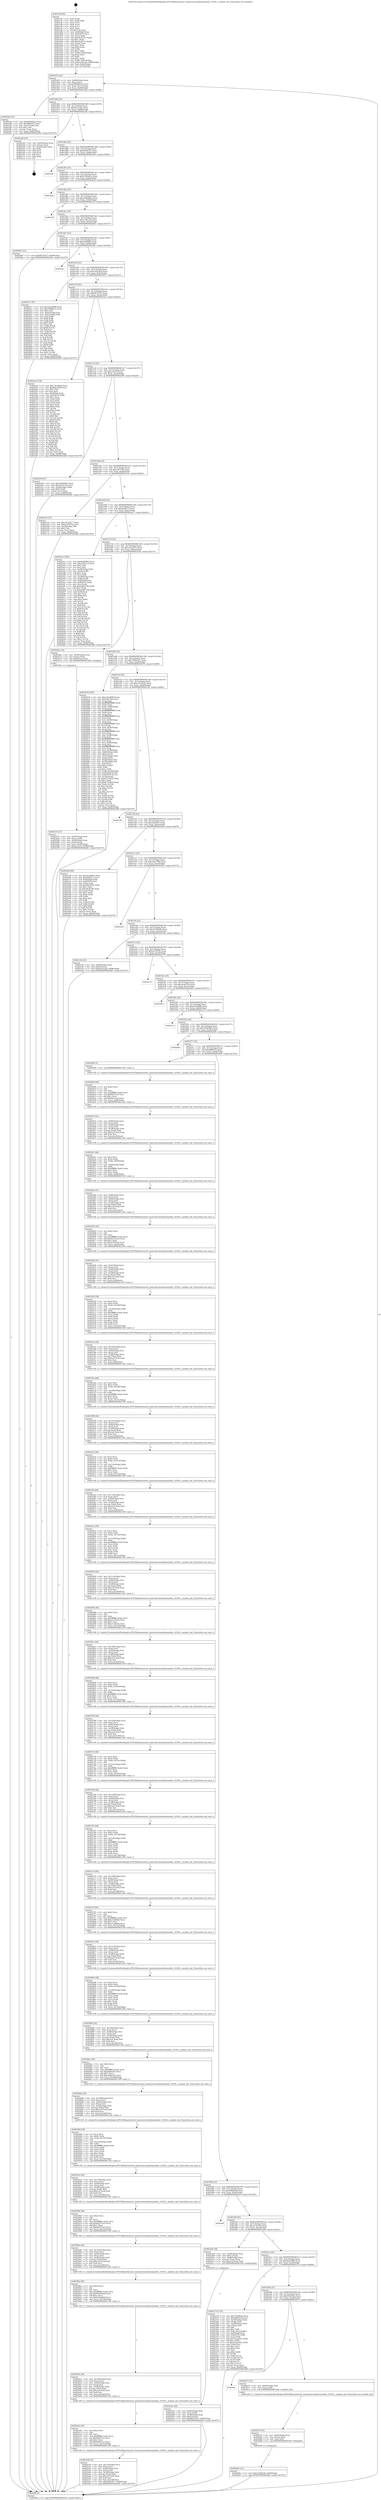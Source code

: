 digraph "0x401cf0" {
  label = "0x401cf0 (/mnt/c/Users/mathe/Desktop/tcc/POCII/binaries/extr_hashcatsrcmodulesmodule_10100.c_module_init_Final-ollvm.out::main(0))"
  labelloc = "t"
  node[shape=record]

  Entry [label="",width=0.3,height=0.3,shape=circle,fillcolor=black,style=filled]
  "0x401d53" [label="{
     0x401d53 [23]\l
     | [instrs]\l
     &nbsp;&nbsp;0x401d53 \<+3\>: mov -0x68(%rbp),%eax\l
     &nbsp;&nbsp;0x401d56 \<+2\>: mov %eax,%ecx\l
     &nbsp;&nbsp;0x401d58 \<+6\>: sub $0x800bf318,%ecx\l
     &nbsp;&nbsp;0x401d5e \<+3\>: mov %eax,-0x7c(%rbp)\l
     &nbsp;&nbsp;0x401d61 \<+3\>: mov %ecx,-0x80(%rbp)\l
     &nbsp;&nbsp;0x401d64 \<+6\>: je 00000000004023eb \<main+0x6fb\>\l
  }"]
  "0x4023eb" [label="{
     0x4023eb [27]\l
     | [instrs]\l
     &nbsp;&nbsp;0x4023eb \<+5\>: mov $0x693445dc,%eax\l
     &nbsp;&nbsp;0x4023f0 \<+5\>: mov $0x48ff0355,%ecx\l
     &nbsp;&nbsp;0x4023f5 \<+3\>: mov -0x21(%rbp),%dl\l
     &nbsp;&nbsp;0x4023f8 \<+3\>: test $0x1,%dl\l
     &nbsp;&nbsp;0x4023fb \<+3\>: cmovne %ecx,%eax\l
     &nbsp;&nbsp;0x4023fe \<+3\>: mov %eax,-0x68(%rbp)\l
     &nbsp;&nbsp;0x402401 \<+5\>: jmp 0000000000402d6f \<main+0x107f\>\l
  }"]
  "0x401d6a" [label="{
     0x401d6a [25]\l
     | [instrs]\l
     &nbsp;&nbsp;0x401d6a \<+5\>: jmp 0000000000401d6f \<main+0x7f\>\l
     &nbsp;&nbsp;0x401d6f \<+3\>: mov -0x7c(%rbp),%eax\l
     &nbsp;&nbsp;0x401d72 \<+5\>: sub $0x83a1eafa,%eax\l
     &nbsp;&nbsp;0x401d77 \<+6\>: mov %eax,-0x84(%rbp)\l
     &nbsp;&nbsp;0x401d7d \<+6\>: je 0000000000402cb0 \<main+0xfc0\>\l
  }"]
  Exit [label="",width=0.3,height=0.3,shape=circle,fillcolor=black,style=filled,peripheries=2]
  "0x402cb0" [label="{
     0x402cb0 [19]\l
     | [instrs]\l
     &nbsp;&nbsp;0x402cb0 \<+4\>: mov -0x60(%rbp),%rax\l
     &nbsp;&nbsp;0x402cb4 \<+2\>: mov (%rax),%eax\l
     &nbsp;&nbsp;0x402cb6 \<+4\>: lea -0x20(%rbp),%rsp\l
     &nbsp;&nbsp;0x402cba \<+1\>: pop %rbx\l
     &nbsp;&nbsp;0x402cbb \<+2\>: pop %r12\l
     &nbsp;&nbsp;0x402cbd \<+2\>: pop %r14\l
     &nbsp;&nbsp;0x402cbf \<+2\>: pop %r15\l
     &nbsp;&nbsp;0x402cc1 \<+1\>: pop %rbp\l
     &nbsp;&nbsp;0x402cc2 \<+1\>: ret\l
  }"]
  "0x401d83" [label="{
     0x401d83 [25]\l
     | [instrs]\l
     &nbsp;&nbsp;0x401d83 \<+5\>: jmp 0000000000401d88 \<main+0x98\>\l
     &nbsp;&nbsp;0x401d88 \<+3\>: mov -0x7c(%rbp),%eax\l
     &nbsp;&nbsp;0x401d8b \<+5\>: sub $0x892da7f7,%eax\l
     &nbsp;&nbsp;0x401d90 \<+6\>: mov %eax,-0x88(%rbp)\l
     &nbsp;&nbsp;0x401d96 \<+6\>: je 0000000000402c8e \<main+0xf9e\>\l
  }"]
  "0x402b8e" [label="{
     0x402b8e [12]\l
     | [instrs]\l
     &nbsp;&nbsp;0x402b8e \<+7\>: movl $0x27e0b436,-0x68(%rbp)\l
     &nbsp;&nbsp;0x402b95 \<+5\>: jmp 0000000000402d6f \<main+0x107f\>\l
  }"]
  "0x402c8e" [label="{
     0x402c8e\l
  }", style=dashed]
  "0x401d9c" [label="{
     0x401d9c [25]\l
     | [instrs]\l
     &nbsp;&nbsp;0x401d9c \<+5\>: jmp 0000000000401da1 \<main+0xb1\>\l
     &nbsp;&nbsp;0x401da1 \<+3\>: mov -0x7c(%rbp),%eax\l
     &nbsp;&nbsp;0x401da4 \<+5\>: sub $0x97b2bdc2,%eax\l
     &nbsp;&nbsp;0x401da9 \<+6\>: mov %eax,-0x8c(%rbp)\l
     &nbsp;&nbsp;0x401daf \<+6\>: je 0000000000402ba6 \<main+0xeb6\>\l
  }"]
  "0x402b7f" [label="{
     0x402b7f [15]\l
     | [instrs]\l
     &nbsp;&nbsp;0x402b7f \<+4\>: mov -0x40(%rbp),%rax\l
     &nbsp;&nbsp;0x402b83 \<+3\>: mov (%rax),%rax\l
     &nbsp;&nbsp;0x402b86 \<+3\>: mov %rax,%rdi\l
     &nbsp;&nbsp;0x402b89 \<+5\>: call 0000000000401030 \<free@plt\>\l
     | [calls]\l
     &nbsp;&nbsp;0x401030 \{1\} (unknown)\l
  }"]
  "0x402ba6" [label="{
     0x402ba6\l
  }", style=dashed]
  "0x401db5" [label="{
     0x401db5 [25]\l
     | [instrs]\l
     &nbsp;&nbsp;0x401db5 \<+5\>: jmp 0000000000401dba \<main+0xca\>\l
     &nbsp;&nbsp;0x401dba \<+3\>: mov -0x7c(%rbp),%eax\l
     &nbsp;&nbsp;0x401dbd \<+5\>: sub $0xab66662b,%eax\l
     &nbsp;&nbsp;0x401dc2 \<+6\>: mov %eax,-0x90(%rbp)\l
     &nbsp;&nbsp;0x401dc8 \<+6\>: je 00000000004021ff \<main+0x50f\>\l
  }"]
  "0x401ff4" [label="{
     0x401ff4\l
  }", style=dashed]
  "0x4021ff" [label="{
     0x4021ff\l
  }", style=dashed]
  "0x401dce" [label="{
     0x401dce [25]\l
     | [instrs]\l
     &nbsp;&nbsp;0x401dce \<+5\>: jmp 0000000000401dd3 \<main+0xe3\>\l
     &nbsp;&nbsp;0x401dd3 \<+3\>: mov -0x7c(%rbp),%eax\l
     &nbsp;&nbsp;0x401dd6 \<+5\>: sub $0xcc0b1cc4,%eax\l
     &nbsp;&nbsp;0x401ddb \<+6\>: mov %eax,-0x94(%rbp)\l
     &nbsp;&nbsp;0x401de1 \<+6\>: je 0000000000402b67 \<main+0xe77\>\l
  }"]
  "0x402b73" [label="{
     0x402b73 [12]\l
     | [instrs]\l
     &nbsp;&nbsp;0x402b73 \<+4\>: mov -0x40(%rbp),%rax\l
     &nbsp;&nbsp;0x402b77 \<+3\>: mov (%rax),%rdi\l
     &nbsp;&nbsp;0x402b7a \<+5\>: call 0000000000401240 \<module_init\>\l
     | [calls]\l
     &nbsp;&nbsp;0x401240 \{1\} (/mnt/c/Users/mathe/Desktop/tcc/POCII/binaries/extr_hashcatsrcmodulesmodule_10100.c_module_init_Final-ollvm.out::module_init)\l
  }"]
  "0x402b67" [label="{
     0x402b67 [12]\l
     | [instrs]\l
     &nbsp;&nbsp;0x402b67 \<+7\>: movl $0xf0b74337,-0x68(%rbp)\l
     &nbsp;&nbsp;0x402b6e \<+5\>: jmp 0000000000402d6f \<main+0x107f\>\l
  }"]
  "0x401de7" [label="{
     0x401de7 [25]\l
     | [instrs]\l
     &nbsp;&nbsp;0x401de7 \<+5\>: jmp 0000000000401dec \<main+0xfc\>\l
     &nbsp;&nbsp;0x401dec \<+3\>: mov -0x7c(%rbp),%eax\l
     &nbsp;&nbsp;0x401def \<+5\>: sub $0xde2f6863,%eax\l
     &nbsp;&nbsp;0x401df4 \<+6\>: mov %eax,-0x98(%rbp)\l
     &nbsp;&nbsp;0x401dfa \<+6\>: je 0000000000402d3c \<main+0x104c\>\l
  }"]
  "0x402a36" [label="{
     0x402a36 [51]\l
     | [instrs]\l
     &nbsp;&nbsp;0x402a36 \<+6\>: mov -0x15c(%rbp),%ecx\l
     &nbsp;&nbsp;0x402a3c \<+3\>: imul %eax,%ecx\l
     &nbsp;&nbsp;0x402a3f \<+4\>: mov -0x40(%rbp),%rsi\l
     &nbsp;&nbsp;0x402a43 \<+3\>: mov (%rsi),%rsi\l
     &nbsp;&nbsp;0x402a46 \<+4\>: mov -0x38(%rbp),%rdi\l
     &nbsp;&nbsp;0x402a4a \<+3\>: movslq (%rdi),%rdi\l
     &nbsp;&nbsp;0x402a4d \<+7\>: imul $0x1e0,%rdi,%rdi\l
     &nbsp;&nbsp;0x402a54 \<+3\>: add %rdi,%rsi\l
     &nbsp;&nbsp;0x402a57 \<+6\>: mov %ecx,0x1d8(%rsi)\l
     &nbsp;&nbsp;0x402a5d \<+7\>: movl $0x202fa0e7,-0x68(%rbp)\l
     &nbsp;&nbsp;0x402a64 \<+5\>: jmp 0000000000402d6f \<main+0x107f\>\l
  }"]
  "0x402d3c" [label="{
     0x402d3c\l
  }", style=dashed]
  "0x401e00" [label="{
     0x401e00 [25]\l
     | [instrs]\l
     &nbsp;&nbsp;0x401e00 \<+5\>: jmp 0000000000401e05 \<main+0x115\>\l
     &nbsp;&nbsp;0x401e05 \<+3\>: mov -0x7c(%rbp),%eax\l
     &nbsp;&nbsp;0x401e08 \<+5\>: sub $0xea3dcdc8,%eax\l
     &nbsp;&nbsp;0x401e0d \<+6\>: mov %eax,-0x9c(%rbp)\l
     &nbsp;&nbsp;0x401e13 \<+6\>: je 0000000000402017 \<main+0x327\>\l
  }"]
  "0x402a0e" [label="{
     0x402a0e [40]\l
     | [instrs]\l
     &nbsp;&nbsp;0x402a0e \<+5\>: mov $0x2,%ecx\l
     &nbsp;&nbsp;0x402a13 \<+1\>: cltd\l
     &nbsp;&nbsp;0x402a14 \<+2\>: idiv %ecx\l
     &nbsp;&nbsp;0x402a16 \<+6\>: imul $0xfffffffe,%edx,%ecx\l
     &nbsp;&nbsp;0x402a1c \<+6\>: sub $0xf0441e1e,%ecx\l
     &nbsp;&nbsp;0x402a22 \<+3\>: add $0x1,%ecx\l
     &nbsp;&nbsp;0x402a25 \<+6\>: add $0xf0441e1e,%ecx\l
     &nbsp;&nbsp;0x402a2b \<+6\>: mov %ecx,-0x15c(%rbp)\l
     &nbsp;&nbsp;0x402a31 \<+5\>: call 0000000000401160 \<next_i\>\l
     | [calls]\l
     &nbsp;&nbsp;0x401160 \{1\} (/mnt/c/Users/mathe/Desktop/tcc/POCII/binaries/extr_hashcatsrcmodulesmodule_10100.c_module_init_Final-ollvm.out::next_i)\l
  }"]
  "0x402017" [label="{
     0x402017 [97]\l
     | [instrs]\l
     &nbsp;&nbsp;0x402017 \<+5\>: mov $0x2d5a8680,%eax\l
     &nbsp;&nbsp;0x40201c \<+5\>: mov $0x1966d231,%ecx\l
     &nbsp;&nbsp;0x402021 \<+2\>: mov $0x1,%dl\l
     &nbsp;&nbsp;0x402023 \<+4\>: mov -0x62(%rbp),%sil\l
     &nbsp;&nbsp;0x402027 \<+4\>: mov -0x61(%rbp),%dil\l
     &nbsp;&nbsp;0x40202b \<+3\>: mov %sil,%r8b\l
     &nbsp;&nbsp;0x40202e \<+4\>: xor $0xff,%r8b\l
     &nbsp;&nbsp;0x402032 \<+3\>: mov %dil,%r9b\l
     &nbsp;&nbsp;0x402035 \<+4\>: xor $0xff,%r9b\l
     &nbsp;&nbsp;0x402039 \<+3\>: xor $0x1,%dl\l
     &nbsp;&nbsp;0x40203c \<+3\>: mov %r8b,%r10b\l
     &nbsp;&nbsp;0x40203f \<+4\>: and $0xff,%r10b\l
     &nbsp;&nbsp;0x402043 \<+3\>: and %dl,%sil\l
     &nbsp;&nbsp;0x402046 \<+3\>: mov %r9b,%r11b\l
     &nbsp;&nbsp;0x402049 \<+4\>: and $0xff,%r11b\l
     &nbsp;&nbsp;0x40204d \<+3\>: and %dl,%dil\l
     &nbsp;&nbsp;0x402050 \<+3\>: or %sil,%r10b\l
     &nbsp;&nbsp;0x402053 \<+3\>: or %dil,%r11b\l
     &nbsp;&nbsp;0x402056 \<+3\>: xor %r11b,%r10b\l
     &nbsp;&nbsp;0x402059 \<+3\>: or %r9b,%r8b\l
     &nbsp;&nbsp;0x40205c \<+4\>: xor $0xff,%r8b\l
     &nbsp;&nbsp;0x402060 \<+3\>: or $0x1,%dl\l
     &nbsp;&nbsp;0x402063 \<+3\>: and %dl,%r8b\l
     &nbsp;&nbsp;0x402066 \<+3\>: or %r8b,%r10b\l
     &nbsp;&nbsp;0x402069 \<+4\>: test $0x1,%r10b\l
     &nbsp;&nbsp;0x40206d \<+3\>: cmovne %ecx,%eax\l
     &nbsp;&nbsp;0x402070 \<+3\>: mov %eax,-0x68(%rbp)\l
     &nbsp;&nbsp;0x402073 \<+5\>: jmp 0000000000402d6f \<main+0x107f\>\l
  }"]
  "0x401e19" [label="{
     0x401e19 [25]\l
     | [instrs]\l
     &nbsp;&nbsp;0x401e19 \<+5\>: jmp 0000000000401e1e \<main+0x12e\>\l
     &nbsp;&nbsp;0x401e1e \<+3\>: mov -0x7c(%rbp),%eax\l
     &nbsp;&nbsp;0x401e21 \<+5\>: sub $0xf0b74337,%eax\l
     &nbsp;&nbsp;0x401e26 \<+6\>: mov %eax,-0xa0(%rbp)\l
     &nbsp;&nbsp;0x401e2c \<+6\>: je 00000000004022ee \<main+0x5fe\>\l
  }"]
  "0x402d6f" [label="{
     0x402d6f [5]\l
     | [instrs]\l
     &nbsp;&nbsp;0x402d6f \<+5\>: jmp 0000000000401d53 \<main+0x63\>\l
  }"]
  "0x401cf0" [label="{
     0x401cf0 [99]\l
     | [instrs]\l
     &nbsp;&nbsp;0x401cf0 \<+1\>: push %rbp\l
     &nbsp;&nbsp;0x401cf1 \<+3\>: mov %rsp,%rbp\l
     &nbsp;&nbsp;0x401cf4 \<+2\>: push %r15\l
     &nbsp;&nbsp;0x401cf6 \<+2\>: push %r14\l
     &nbsp;&nbsp;0x401cf8 \<+2\>: push %r12\l
     &nbsp;&nbsp;0x401cfa \<+1\>: push %rbx\l
     &nbsp;&nbsp;0x401cfb \<+7\>: sub $0x150,%rsp\l
     &nbsp;&nbsp;0x401d02 \<+7\>: mov 0x4050a8,%eax\l
     &nbsp;&nbsp;0x401d09 \<+7\>: mov 0x405070,%ecx\l
     &nbsp;&nbsp;0x401d10 \<+2\>: mov %eax,%edx\l
     &nbsp;&nbsp;0x401d12 \<+6\>: sub $0xe4cb211e,%edx\l
     &nbsp;&nbsp;0x401d18 \<+3\>: sub $0x1,%edx\l
     &nbsp;&nbsp;0x401d1b \<+6\>: add $0xe4cb211e,%edx\l
     &nbsp;&nbsp;0x401d21 \<+3\>: imul %edx,%eax\l
     &nbsp;&nbsp;0x401d24 \<+3\>: and $0x1,%eax\l
     &nbsp;&nbsp;0x401d27 \<+3\>: cmp $0x0,%eax\l
     &nbsp;&nbsp;0x401d2a \<+4\>: sete %r8b\l
     &nbsp;&nbsp;0x401d2e \<+4\>: and $0x1,%r8b\l
     &nbsp;&nbsp;0x401d32 \<+4\>: mov %r8b,-0x62(%rbp)\l
     &nbsp;&nbsp;0x401d36 \<+3\>: cmp $0xa,%ecx\l
     &nbsp;&nbsp;0x401d39 \<+4\>: setl %r8b\l
     &nbsp;&nbsp;0x401d3d \<+4\>: and $0x1,%r8b\l
     &nbsp;&nbsp;0x401d41 \<+4\>: mov %r8b,-0x61(%rbp)\l
     &nbsp;&nbsp;0x401d45 \<+7\>: movl $0xea3dcdc8,-0x68(%rbp)\l
     &nbsp;&nbsp;0x401d4c \<+3\>: mov %edi,-0x6c(%rbp)\l
     &nbsp;&nbsp;0x401d4f \<+4\>: mov %rsi,-0x78(%rbp)\l
  }"]
  "0x4029e2" [label="{
     0x4029e2 [44]\l
     | [instrs]\l
     &nbsp;&nbsp;0x4029e2 \<+6\>: mov -0x158(%rbp),%ecx\l
     &nbsp;&nbsp;0x4029e8 \<+3\>: imul %eax,%ecx\l
     &nbsp;&nbsp;0x4029eb \<+4\>: mov -0x40(%rbp),%rsi\l
     &nbsp;&nbsp;0x4029ef \<+3\>: mov (%rsi),%rsi\l
     &nbsp;&nbsp;0x4029f2 \<+4\>: mov -0x38(%rbp),%rdi\l
     &nbsp;&nbsp;0x4029f6 \<+3\>: movslq (%rdi),%rdi\l
     &nbsp;&nbsp;0x4029f9 \<+7\>: imul $0x1e0,%rdi,%rdi\l
     &nbsp;&nbsp;0x402a00 \<+3\>: add %rdi,%rsi\l
     &nbsp;&nbsp;0x402a03 \<+6\>: mov %ecx,0x1d4(%rsi)\l
     &nbsp;&nbsp;0x402a09 \<+5\>: call 0000000000401160 \<next_i\>\l
     | [calls]\l
     &nbsp;&nbsp;0x401160 \{1\} (/mnt/c/Users/mathe/Desktop/tcc/POCII/binaries/extr_hashcatsrcmodulesmodule_10100.c_module_init_Final-ollvm.out::next_i)\l
  }"]
  "0x4022ee" [label="{
     0x4022ee [134]\l
     | [instrs]\l
     &nbsp;&nbsp;0x4022ee \<+5\>: mov $0x75b38dcb,%eax\l
     &nbsp;&nbsp;0x4022f3 \<+5\>: mov $0x68a1d9fd,%ecx\l
     &nbsp;&nbsp;0x4022f8 \<+2\>: mov $0x1,%dl\l
     &nbsp;&nbsp;0x4022fa \<+2\>: xor %esi,%esi\l
     &nbsp;&nbsp;0x4022fc \<+7\>: mov 0x4050a8,%edi\l
     &nbsp;&nbsp;0x402303 \<+8\>: mov 0x405070,%r8d\l
     &nbsp;&nbsp;0x40230b \<+3\>: sub $0x1,%esi\l
     &nbsp;&nbsp;0x40230e \<+3\>: mov %edi,%r9d\l
     &nbsp;&nbsp;0x402311 \<+3\>: add %esi,%r9d\l
     &nbsp;&nbsp;0x402314 \<+4\>: imul %r9d,%edi\l
     &nbsp;&nbsp;0x402318 \<+3\>: and $0x1,%edi\l
     &nbsp;&nbsp;0x40231b \<+3\>: cmp $0x0,%edi\l
     &nbsp;&nbsp;0x40231e \<+4\>: sete %r10b\l
     &nbsp;&nbsp;0x402322 \<+4\>: cmp $0xa,%r8d\l
     &nbsp;&nbsp;0x402326 \<+4\>: setl %r11b\l
     &nbsp;&nbsp;0x40232a \<+3\>: mov %r10b,%bl\l
     &nbsp;&nbsp;0x40232d \<+3\>: xor $0xff,%bl\l
     &nbsp;&nbsp;0x402330 \<+3\>: mov %r11b,%r14b\l
     &nbsp;&nbsp;0x402333 \<+4\>: xor $0xff,%r14b\l
     &nbsp;&nbsp;0x402337 \<+3\>: xor $0x0,%dl\l
     &nbsp;&nbsp;0x40233a \<+3\>: mov %bl,%r15b\l
     &nbsp;&nbsp;0x40233d \<+4\>: and $0x0,%r15b\l
     &nbsp;&nbsp;0x402341 \<+3\>: and %dl,%r10b\l
     &nbsp;&nbsp;0x402344 \<+3\>: mov %r14b,%r12b\l
     &nbsp;&nbsp;0x402347 \<+4\>: and $0x0,%r12b\l
     &nbsp;&nbsp;0x40234b \<+3\>: and %dl,%r11b\l
     &nbsp;&nbsp;0x40234e \<+3\>: or %r10b,%r15b\l
     &nbsp;&nbsp;0x402351 \<+3\>: or %r11b,%r12b\l
     &nbsp;&nbsp;0x402354 \<+3\>: xor %r12b,%r15b\l
     &nbsp;&nbsp;0x402357 \<+3\>: or %r14b,%bl\l
     &nbsp;&nbsp;0x40235a \<+3\>: xor $0xff,%bl\l
     &nbsp;&nbsp;0x40235d \<+3\>: or $0x0,%dl\l
     &nbsp;&nbsp;0x402360 \<+2\>: and %dl,%bl\l
     &nbsp;&nbsp;0x402362 \<+3\>: or %bl,%r15b\l
     &nbsp;&nbsp;0x402365 \<+4\>: test $0x1,%r15b\l
     &nbsp;&nbsp;0x402369 \<+3\>: cmovne %ecx,%eax\l
     &nbsp;&nbsp;0x40236c \<+3\>: mov %eax,-0x68(%rbp)\l
     &nbsp;&nbsp;0x40236f \<+5\>: jmp 0000000000402d6f \<main+0x107f\>\l
  }"]
  "0x401e32" [label="{
     0x401e32 [25]\l
     | [instrs]\l
     &nbsp;&nbsp;0x401e32 \<+5\>: jmp 0000000000401e37 \<main+0x147\>\l
     &nbsp;&nbsp;0x401e37 \<+3\>: mov -0x7c(%rbp),%eax\l
     &nbsp;&nbsp;0x401e3a \<+5\>: sub $0xa13e53,%eax\l
     &nbsp;&nbsp;0x401e3f \<+6\>: mov %eax,-0xa4(%rbp)\l
     &nbsp;&nbsp;0x401e45 \<+6\>: je 0000000000402299 \<main+0x5a9\>\l
  }"]
  "0x4029ba" [label="{
     0x4029ba [40]\l
     | [instrs]\l
     &nbsp;&nbsp;0x4029ba \<+5\>: mov $0x2,%ecx\l
     &nbsp;&nbsp;0x4029bf \<+1\>: cltd\l
     &nbsp;&nbsp;0x4029c0 \<+2\>: idiv %ecx\l
     &nbsp;&nbsp;0x4029c2 \<+6\>: imul $0xfffffffe,%edx,%ecx\l
     &nbsp;&nbsp;0x4029c8 \<+6\>: add $0x618ed404,%ecx\l
     &nbsp;&nbsp;0x4029ce \<+3\>: add $0x1,%ecx\l
     &nbsp;&nbsp;0x4029d1 \<+6\>: sub $0x618ed404,%ecx\l
     &nbsp;&nbsp;0x4029d7 \<+6\>: mov %ecx,-0x158(%rbp)\l
     &nbsp;&nbsp;0x4029dd \<+5\>: call 0000000000401160 \<next_i\>\l
     | [calls]\l
     &nbsp;&nbsp;0x401160 \{1\} (/mnt/c/Users/mathe/Desktop/tcc/POCII/binaries/extr_hashcatsrcmodulesmodule_10100.c_module_init_Final-ollvm.out::next_i)\l
  }"]
  "0x402299" [label="{
     0x402299 [27]\l
     | [instrs]\l
     &nbsp;&nbsp;0x402299 \<+5\>: mov $0x339d5895,%eax\l
     &nbsp;&nbsp;0x40229e \<+5\>: mov $0x5e70e19a,%ecx\l
     &nbsp;&nbsp;0x4022a3 \<+3\>: mov -0x28(%rbp),%edx\l
     &nbsp;&nbsp;0x4022a6 \<+3\>: cmp $0x0,%edx\l
     &nbsp;&nbsp;0x4022a9 \<+3\>: cmove %ecx,%eax\l
     &nbsp;&nbsp;0x4022ac \<+3\>: mov %eax,-0x68(%rbp)\l
     &nbsp;&nbsp;0x4022af \<+5\>: jmp 0000000000402d6f \<main+0x107f\>\l
  }"]
  "0x401e4b" [label="{
     0x401e4b [25]\l
     | [instrs]\l
     &nbsp;&nbsp;0x401e4b \<+5\>: jmp 0000000000401e50 \<main+0x160\>\l
     &nbsp;&nbsp;0x401e50 \<+3\>: mov -0x7c(%rbp),%eax\l
     &nbsp;&nbsp;0x401e53 \<+5\>: sub $0x2267ed5,%eax\l
     &nbsp;&nbsp;0x401e58 \<+6\>: mov %eax,-0xa8(%rbp)\l
     &nbsp;&nbsp;0x401e5e \<+6\>: je 000000000040215e \<main+0x46e\>\l
  }"]
  "0x40298e" [label="{
     0x40298e [44]\l
     | [instrs]\l
     &nbsp;&nbsp;0x40298e \<+6\>: mov -0x154(%rbp),%ecx\l
     &nbsp;&nbsp;0x402994 \<+3\>: imul %eax,%ecx\l
     &nbsp;&nbsp;0x402997 \<+4\>: mov -0x40(%rbp),%rsi\l
     &nbsp;&nbsp;0x40299b \<+3\>: mov (%rsi),%rsi\l
     &nbsp;&nbsp;0x40299e \<+4\>: mov -0x38(%rbp),%rdi\l
     &nbsp;&nbsp;0x4029a2 \<+3\>: movslq (%rdi),%rdi\l
     &nbsp;&nbsp;0x4029a5 \<+7\>: imul $0x1e0,%rdi,%rdi\l
     &nbsp;&nbsp;0x4029ac \<+3\>: add %rdi,%rsi\l
     &nbsp;&nbsp;0x4029af \<+6\>: mov %ecx,0x1d0(%rsi)\l
     &nbsp;&nbsp;0x4029b5 \<+5\>: call 0000000000401160 \<next_i\>\l
     | [calls]\l
     &nbsp;&nbsp;0x401160 \{1\} (/mnt/c/Users/mathe/Desktop/tcc/POCII/binaries/extr_hashcatsrcmodulesmodule_10100.c_module_init_Final-ollvm.out::next_i)\l
  }"]
  "0x40215e" [label="{
     0x40215e [27]\l
     | [instrs]\l
     &nbsp;&nbsp;0x40215e \<+5\>: mov $0x143a3677,%eax\l
     &nbsp;&nbsp;0x402163 \<+5\>: mov $0x2a70976c,%ecx\l
     &nbsp;&nbsp;0x402168 \<+3\>: mov -0x29(%rbp),%dl\l
     &nbsp;&nbsp;0x40216b \<+3\>: test $0x1,%dl\l
     &nbsp;&nbsp;0x40216e \<+3\>: cmovne %ecx,%eax\l
     &nbsp;&nbsp;0x402171 \<+3\>: mov %eax,-0x68(%rbp)\l
     &nbsp;&nbsp;0x402174 \<+5\>: jmp 0000000000402d6f \<main+0x107f\>\l
  }"]
  "0x401e64" [label="{
     0x401e64 [25]\l
     | [instrs]\l
     &nbsp;&nbsp;0x401e64 \<+5\>: jmp 0000000000401e69 \<main+0x179\>\l
     &nbsp;&nbsp;0x401e69 \<+3\>: mov -0x7c(%rbp),%eax\l
     &nbsp;&nbsp;0x401e6c \<+5\>: sub $0x9e682c1,%eax\l
     &nbsp;&nbsp;0x401e71 \<+6\>: mov %eax,-0xac(%rbp)\l
     &nbsp;&nbsp;0x401e77 \<+6\>: je 0000000000402ac1 \<main+0xdd1\>\l
  }"]
  "0x402966" [label="{
     0x402966 [40]\l
     | [instrs]\l
     &nbsp;&nbsp;0x402966 \<+5\>: mov $0x2,%ecx\l
     &nbsp;&nbsp;0x40296b \<+1\>: cltd\l
     &nbsp;&nbsp;0x40296c \<+2\>: idiv %ecx\l
     &nbsp;&nbsp;0x40296e \<+6\>: imul $0xfffffffe,%edx,%ecx\l
     &nbsp;&nbsp;0x402974 \<+6\>: add $0x6d2510c5,%ecx\l
     &nbsp;&nbsp;0x40297a \<+3\>: add $0x1,%ecx\l
     &nbsp;&nbsp;0x40297d \<+6\>: sub $0x6d2510c5,%ecx\l
     &nbsp;&nbsp;0x402983 \<+6\>: mov %ecx,-0x154(%rbp)\l
     &nbsp;&nbsp;0x402989 \<+5\>: call 0000000000401160 \<next_i\>\l
     | [calls]\l
     &nbsp;&nbsp;0x401160 \{1\} (/mnt/c/Users/mathe/Desktop/tcc/POCII/binaries/extr_hashcatsrcmodulesmodule_10100.c_module_init_Final-ollvm.out::next_i)\l
  }"]
  "0x402ac1" [label="{
     0x402ac1 [166]\l
     | [instrs]\l
     &nbsp;&nbsp;0x402ac1 \<+5\>: mov $0xde2f6863,%eax\l
     &nbsp;&nbsp;0x402ac6 \<+5\>: mov $0xcc0b1cc4,%ecx\l
     &nbsp;&nbsp;0x402acb \<+2\>: mov $0x1,%dl\l
     &nbsp;&nbsp;0x402acd \<+2\>: xor %esi,%esi\l
     &nbsp;&nbsp;0x402acf \<+4\>: mov -0x38(%rbp),%rdi\l
     &nbsp;&nbsp;0x402ad3 \<+3\>: mov (%rdi),%r8d\l
     &nbsp;&nbsp;0x402ad6 \<+3\>: sub $0x1,%esi\l
     &nbsp;&nbsp;0x402ad9 \<+3\>: sub %esi,%r8d\l
     &nbsp;&nbsp;0x402adc \<+4\>: mov -0x38(%rbp),%rdi\l
     &nbsp;&nbsp;0x402ae0 \<+3\>: mov %r8d,(%rdi)\l
     &nbsp;&nbsp;0x402ae3 \<+7\>: mov 0x4050a8,%esi\l
     &nbsp;&nbsp;0x402aea \<+8\>: mov 0x405070,%r8d\l
     &nbsp;&nbsp;0x402af2 \<+3\>: mov %esi,%r9d\l
     &nbsp;&nbsp;0x402af5 \<+7\>: add $0xa09b719b,%r9d\l
     &nbsp;&nbsp;0x402afc \<+4\>: sub $0x1,%r9d\l
     &nbsp;&nbsp;0x402b00 \<+7\>: sub $0xa09b719b,%r9d\l
     &nbsp;&nbsp;0x402b07 \<+4\>: imul %r9d,%esi\l
     &nbsp;&nbsp;0x402b0b \<+3\>: and $0x1,%esi\l
     &nbsp;&nbsp;0x402b0e \<+3\>: cmp $0x0,%esi\l
     &nbsp;&nbsp;0x402b11 \<+4\>: sete %r10b\l
     &nbsp;&nbsp;0x402b15 \<+4\>: cmp $0xa,%r8d\l
     &nbsp;&nbsp;0x402b19 \<+4\>: setl %r11b\l
     &nbsp;&nbsp;0x402b1d \<+3\>: mov %r10b,%bl\l
     &nbsp;&nbsp;0x402b20 \<+3\>: xor $0xff,%bl\l
     &nbsp;&nbsp;0x402b23 \<+3\>: mov %r11b,%r14b\l
     &nbsp;&nbsp;0x402b26 \<+4\>: xor $0xff,%r14b\l
     &nbsp;&nbsp;0x402b2a \<+3\>: xor $0x0,%dl\l
     &nbsp;&nbsp;0x402b2d \<+3\>: mov %bl,%r15b\l
     &nbsp;&nbsp;0x402b30 \<+4\>: and $0x0,%r15b\l
     &nbsp;&nbsp;0x402b34 \<+3\>: and %dl,%r10b\l
     &nbsp;&nbsp;0x402b37 \<+3\>: mov %r14b,%r12b\l
     &nbsp;&nbsp;0x402b3a \<+4\>: and $0x0,%r12b\l
     &nbsp;&nbsp;0x402b3e \<+3\>: and %dl,%r11b\l
     &nbsp;&nbsp;0x402b41 \<+3\>: or %r10b,%r15b\l
     &nbsp;&nbsp;0x402b44 \<+3\>: or %r11b,%r12b\l
     &nbsp;&nbsp;0x402b47 \<+3\>: xor %r12b,%r15b\l
     &nbsp;&nbsp;0x402b4a \<+3\>: or %r14b,%bl\l
     &nbsp;&nbsp;0x402b4d \<+3\>: xor $0xff,%bl\l
     &nbsp;&nbsp;0x402b50 \<+3\>: or $0x0,%dl\l
     &nbsp;&nbsp;0x402b53 \<+2\>: and %dl,%bl\l
     &nbsp;&nbsp;0x402b55 \<+3\>: or %bl,%r15b\l
     &nbsp;&nbsp;0x402b58 \<+4\>: test $0x1,%r15b\l
     &nbsp;&nbsp;0x402b5c \<+3\>: cmovne %ecx,%eax\l
     &nbsp;&nbsp;0x402b5f \<+3\>: mov %eax,-0x68(%rbp)\l
     &nbsp;&nbsp;0x402b62 \<+5\>: jmp 0000000000402d6f \<main+0x107f\>\l
  }"]
  "0x401e7d" [label="{
     0x401e7d [25]\l
     | [instrs]\l
     &nbsp;&nbsp;0x401e7d \<+5\>: jmp 0000000000401e82 \<main+0x192\>\l
     &nbsp;&nbsp;0x401e82 \<+3\>: mov -0x7c(%rbp),%eax\l
     &nbsp;&nbsp;0x401e85 \<+5\>: sub $0x143a3677,%eax\l
     &nbsp;&nbsp;0x401e8a \<+6\>: mov %eax,-0xb0(%rbp)\l
     &nbsp;&nbsp;0x401e90 \<+6\>: je 000000000040226e \<main+0x57e\>\l
  }"]
  "0x40293a" [label="{
     0x40293a [44]\l
     | [instrs]\l
     &nbsp;&nbsp;0x40293a \<+6\>: mov -0x150(%rbp),%ecx\l
     &nbsp;&nbsp;0x402940 \<+3\>: imul %eax,%ecx\l
     &nbsp;&nbsp;0x402943 \<+4\>: mov -0x40(%rbp),%rsi\l
     &nbsp;&nbsp;0x402947 \<+3\>: mov (%rsi),%rsi\l
     &nbsp;&nbsp;0x40294a \<+4\>: mov -0x38(%rbp),%rdi\l
     &nbsp;&nbsp;0x40294e \<+3\>: movslq (%rdi),%rdi\l
     &nbsp;&nbsp;0x402951 \<+7\>: imul $0x1e0,%rdi,%rdi\l
     &nbsp;&nbsp;0x402958 \<+3\>: add %rdi,%rsi\l
     &nbsp;&nbsp;0x40295b \<+6\>: mov %ecx,0x198(%rsi)\l
     &nbsp;&nbsp;0x402961 \<+5\>: call 0000000000401160 \<next_i\>\l
     | [calls]\l
     &nbsp;&nbsp;0x401160 \{1\} (/mnt/c/Users/mathe/Desktop/tcc/POCII/binaries/extr_hashcatsrcmodulesmodule_10100.c_module_init_Final-ollvm.out::next_i)\l
  }"]
  "0x40226e" [label="{
     0x40226e [16]\l
     | [instrs]\l
     &nbsp;&nbsp;0x40226e \<+4\>: mov -0x58(%rbp),%rax\l
     &nbsp;&nbsp;0x402272 \<+3\>: mov (%rax),%rax\l
     &nbsp;&nbsp;0x402275 \<+4\>: mov 0x8(%rax),%rdi\l
     &nbsp;&nbsp;0x402279 \<+5\>: call 0000000000401060 \<atoi@plt\>\l
     | [calls]\l
     &nbsp;&nbsp;0x401060 \{1\} (unknown)\l
  }"]
  "0x401e96" [label="{
     0x401e96 [25]\l
     | [instrs]\l
     &nbsp;&nbsp;0x401e96 \<+5\>: jmp 0000000000401e9b \<main+0x1ab\>\l
     &nbsp;&nbsp;0x401e9b \<+3\>: mov -0x7c(%rbp),%eax\l
     &nbsp;&nbsp;0x401e9e \<+5\>: sub $0x1966d231,%eax\l
     &nbsp;&nbsp;0x401ea3 \<+6\>: mov %eax,-0xb4(%rbp)\l
     &nbsp;&nbsp;0x401ea9 \<+6\>: je 0000000000402078 \<main+0x388\>\l
  }"]
  "0x402900" [label="{
     0x402900 [58]\l
     | [instrs]\l
     &nbsp;&nbsp;0x402900 \<+2\>: xor %ecx,%ecx\l
     &nbsp;&nbsp;0x402902 \<+5\>: mov $0x2,%edx\l
     &nbsp;&nbsp;0x402907 \<+6\>: mov %edx,-0x14c(%rbp)\l
     &nbsp;&nbsp;0x40290d \<+1\>: cltd\l
     &nbsp;&nbsp;0x40290e \<+7\>: mov -0x14c(%rbp),%r8d\l
     &nbsp;&nbsp;0x402915 \<+3\>: idiv %r8d\l
     &nbsp;&nbsp;0x402918 \<+6\>: imul $0xfffffffe,%edx,%edx\l
     &nbsp;&nbsp;0x40291e \<+3\>: mov %ecx,%r9d\l
     &nbsp;&nbsp;0x402921 \<+3\>: sub %edx,%r9d\l
     &nbsp;&nbsp;0x402924 \<+2\>: mov %ecx,%edx\l
     &nbsp;&nbsp;0x402926 \<+3\>: sub $0x1,%edx\l
     &nbsp;&nbsp;0x402929 \<+3\>: add %edx,%r9d\l
     &nbsp;&nbsp;0x40292c \<+3\>: sub %r9d,%ecx\l
     &nbsp;&nbsp;0x40292f \<+6\>: mov %ecx,-0x150(%rbp)\l
     &nbsp;&nbsp;0x402935 \<+5\>: call 0000000000401160 \<next_i\>\l
     | [calls]\l
     &nbsp;&nbsp;0x401160 \{1\} (/mnt/c/Users/mathe/Desktop/tcc/POCII/binaries/extr_hashcatsrcmodulesmodule_10100.c_module_init_Final-ollvm.out::next_i)\l
  }"]
  "0x402078" [label="{
     0x402078 [230]\l
     | [instrs]\l
     &nbsp;&nbsp;0x402078 \<+5\>: mov $0x2d5a8680,%eax\l
     &nbsp;&nbsp;0x40207d \<+5\>: mov $0x2267ed5,%ecx\l
     &nbsp;&nbsp;0x402082 \<+3\>: mov %rsp,%rdx\l
     &nbsp;&nbsp;0x402085 \<+4\>: add $0xfffffffffffffff0,%rdx\l
     &nbsp;&nbsp;0x402089 \<+3\>: mov %rdx,%rsp\l
     &nbsp;&nbsp;0x40208c \<+4\>: mov %rdx,-0x60(%rbp)\l
     &nbsp;&nbsp;0x402090 \<+3\>: mov %rsp,%rdx\l
     &nbsp;&nbsp;0x402093 \<+4\>: add $0xfffffffffffffff0,%rdx\l
     &nbsp;&nbsp;0x402097 \<+3\>: mov %rdx,%rsp\l
     &nbsp;&nbsp;0x40209a \<+3\>: mov %rsp,%rsi\l
     &nbsp;&nbsp;0x40209d \<+4\>: add $0xfffffffffffffff0,%rsi\l
     &nbsp;&nbsp;0x4020a1 \<+3\>: mov %rsi,%rsp\l
     &nbsp;&nbsp;0x4020a4 \<+4\>: mov %rsi,-0x58(%rbp)\l
     &nbsp;&nbsp;0x4020a8 \<+3\>: mov %rsp,%rsi\l
     &nbsp;&nbsp;0x4020ab \<+4\>: add $0xfffffffffffffff0,%rsi\l
     &nbsp;&nbsp;0x4020af \<+3\>: mov %rsi,%rsp\l
     &nbsp;&nbsp;0x4020b2 \<+4\>: mov %rsi,-0x50(%rbp)\l
     &nbsp;&nbsp;0x4020b6 \<+3\>: mov %rsp,%rsi\l
     &nbsp;&nbsp;0x4020b9 \<+4\>: add $0xfffffffffffffff0,%rsi\l
     &nbsp;&nbsp;0x4020bd \<+3\>: mov %rsi,%rsp\l
     &nbsp;&nbsp;0x4020c0 \<+4\>: mov %rsi,-0x48(%rbp)\l
     &nbsp;&nbsp;0x4020c4 \<+3\>: mov %rsp,%rsi\l
     &nbsp;&nbsp;0x4020c7 \<+4\>: add $0xfffffffffffffff0,%rsi\l
     &nbsp;&nbsp;0x4020cb \<+3\>: mov %rsi,%rsp\l
     &nbsp;&nbsp;0x4020ce \<+4\>: mov %rsi,-0x40(%rbp)\l
     &nbsp;&nbsp;0x4020d2 \<+3\>: mov %rsp,%rsi\l
     &nbsp;&nbsp;0x4020d5 \<+4\>: add $0xfffffffffffffff0,%rsi\l
     &nbsp;&nbsp;0x4020d9 \<+3\>: mov %rsi,%rsp\l
     &nbsp;&nbsp;0x4020dc \<+4\>: mov %rsi,-0x38(%rbp)\l
     &nbsp;&nbsp;0x4020e0 \<+4\>: mov -0x60(%rbp),%rsi\l
     &nbsp;&nbsp;0x4020e4 \<+6\>: movl $0x0,(%rsi)\l
     &nbsp;&nbsp;0x4020ea \<+3\>: mov -0x6c(%rbp),%edi\l
     &nbsp;&nbsp;0x4020ed \<+2\>: mov %edi,(%rdx)\l
     &nbsp;&nbsp;0x4020ef \<+4\>: mov -0x58(%rbp),%rsi\l
     &nbsp;&nbsp;0x4020f3 \<+4\>: mov -0x78(%rbp),%r8\l
     &nbsp;&nbsp;0x4020f7 \<+3\>: mov %r8,(%rsi)\l
     &nbsp;&nbsp;0x4020fa \<+3\>: cmpl $0x2,(%rdx)\l
     &nbsp;&nbsp;0x4020fd \<+4\>: setne %r9b\l
     &nbsp;&nbsp;0x402101 \<+4\>: and $0x1,%r9b\l
     &nbsp;&nbsp;0x402105 \<+4\>: mov %r9b,-0x29(%rbp)\l
     &nbsp;&nbsp;0x402109 \<+8\>: mov 0x4050a8,%r10d\l
     &nbsp;&nbsp;0x402111 \<+8\>: mov 0x405070,%r11d\l
     &nbsp;&nbsp;0x402119 \<+3\>: mov %r10d,%ebx\l
     &nbsp;&nbsp;0x40211c \<+6\>: sub $0x6c75a0c0,%ebx\l
     &nbsp;&nbsp;0x402122 \<+3\>: sub $0x1,%ebx\l
     &nbsp;&nbsp;0x402125 \<+6\>: add $0x6c75a0c0,%ebx\l
     &nbsp;&nbsp;0x40212b \<+4\>: imul %ebx,%r10d\l
     &nbsp;&nbsp;0x40212f \<+4\>: and $0x1,%r10d\l
     &nbsp;&nbsp;0x402133 \<+4\>: cmp $0x0,%r10d\l
     &nbsp;&nbsp;0x402137 \<+4\>: sete %r9b\l
     &nbsp;&nbsp;0x40213b \<+4\>: cmp $0xa,%r11d\l
     &nbsp;&nbsp;0x40213f \<+4\>: setl %r14b\l
     &nbsp;&nbsp;0x402143 \<+3\>: mov %r9b,%r15b\l
     &nbsp;&nbsp;0x402146 \<+3\>: and %r14b,%r15b\l
     &nbsp;&nbsp;0x402149 \<+3\>: xor %r14b,%r9b\l
     &nbsp;&nbsp;0x40214c \<+3\>: or %r9b,%r15b\l
     &nbsp;&nbsp;0x40214f \<+4\>: test $0x1,%r15b\l
     &nbsp;&nbsp;0x402153 \<+3\>: cmovne %ecx,%eax\l
     &nbsp;&nbsp;0x402156 \<+3\>: mov %eax,-0x68(%rbp)\l
     &nbsp;&nbsp;0x402159 \<+5\>: jmp 0000000000402d6f \<main+0x107f\>\l
  }"]
  "0x401eaf" [label="{
     0x401eaf [25]\l
     | [instrs]\l
     &nbsp;&nbsp;0x401eaf \<+5\>: jmp 0000000000401eb4 \<main+0x1c4\>\l
     &nbsp;&nbsp;0x401eb4 \<+3\>: mov -0x7c(%rbp),%eax\l
     &nbsp;&nbsp;0x401eb7 \<+5\>: sub $0x1d7a4142,%eax\l
     &nbsp;&nbsp;0x401ebc \<+6\>: mov %eax,-0xb8(%rbp)\l
     &nbsp;&nbsp;0x401ec2 \<+6\>: je 0000000000402c36 \<main+0xf46\>\l
  }"]
  "0x40227e" [label="{
     0x40227e [27]\l
     | [instrs]\l
     &nbsp;&nbsp;0x40227e \<+4\>: mov -0x50(%rbp),%rdi\l
     &nbsp;&nbsp;0x402282 \<+2\>: mov %eax,(%rdi)\l
     &nbsp;&nbsp;0x402284 \<+4\>: mov -0x50(%rbp),%rdi\l
     &nbsp;&nbsp;0x402288 \<+2\>: mov (%rdi),%eax\l
     &nbsp;&nbsp;0x40228a \<+3\>: mov %eax,-0x28(%rbp)\l
     &nbsp;&nbsp;0x40228d \<+7\>: movl $0xa13e53,-0x68(%rbp)\l
     &nbsp;&nbsp;0x402294 \<+5\>: jmp 0000000000402d6f \<main+0x107f\>\l
  }"]
  "0x4028d4" [label="{
     0x4028d4 [44]\l
     | [instrs]\l
     &nbsp;&nbsp;0x4028d4 \<+6\>: mov -0x148(%rbp),%ecx\l
     &nbsp;&nbsp;0x4028da \<+3\>: imul %eax,%ecx\l
     &nbsp;&nbsp;0x4028dd \<+4\>: mov -0x40(%rbp),%rsi\l
     &nbsp;&nbsp;0x4028e1 \<+3\>: mov (%rsi),%rsi\l
     &nbsp;&nbsp;0x4028e4 \<+4\>: mov -0x38(%rbp),%rdi\l
     &nbsp;&nbsp;0x4028e8 \<+3\>: movslq (%rdi),%rdi\l
     &nbsp;&nbsp;0x4028eb \<+7\>: imul $0x1e0,%rdi,%rdi\l
     &nbsp;&nbsp;0x4028f2 \<+3\>: add %rdi,%rsi\l
     &nbsp;&nbsp;0x4028f5 \<+6\>: mov %ecx,0x194(%rsi)\l
     &nbsp;&nbsp;0x4028fb \<+5\>: call 0000000000401160 \<next_i\>\l
     | [calls]\l
     &nbsp;&nbsp;0x401160 \{1\} (/mnt/c/Users/mathe/Desktop/tcc/POCII/binaries/extr_hashcatsrcmodulesmodule_10100.c_module_init_Final-ollvm.out::next_i)\l
  }"]
  "0x402c36" [label="{
     0x402c36\l
  }", style=dashed]
  "0x401ec8" [label="{
     0x401ec8 [25]\l
     | [instrs]\l
     &nbsp;&nbsp;0x401ec8 \<+5\>: jmp 0000000000401ecd \<main+0x1dd\>\l
     &nbsp;&nbsp;0x401ecd \<+3\>: mov -0x7c(%rbp),%eax\l
     &nbsp;&nbsp;0x401ed0 \<+5\>: sub $0x202fa0e7,%eax\l
     &nbsp;&nbsp;0x401ed5 \<+6\>: mov %eax,-0xbc(%rbp)\l
     &nbsp;&nbsp;0x401edb \<+6\>: je 0000000000402a69 \<main+0xd79\>\l
  }"]
  "0x4028ac" [label="{
     0x4028ac [40]\l
     | [instrs]\l
     &nbsp;&nbsp;0x4028ac \<+5\>: mov $0x2,%ecx\l
     &nbsp;&nbsp;0x4028b1 \<+1\>: cltd\l
     &nbsp;&nbsp;0x4028b2 \<+2\>: idiv %ecx\l
     &nbsp;&nbsp;0x4028b4 \<+6\>: imul $0xfffffffe,%edx,%ecx\l
     &nbsp;&nbsp;0x4028ba \<+6\>: sub $0xed0bedf3,%ecx\l
     &nbsp;&nbsp;0x4028c0 \<+3\>: add $0x1,%ecx\l
     &nbsp;&nbsp;0x4028c3 \<+6\>: add $0xed0bedf3,%ecx\l
     &nbsp;&nbsp;0x4028c9 \<+6\>: mov %ecx,-0x148(%rbp)\l
     &nbsp;&nbsp;0x4028cf \<+5\>: call 0000000000401160 \<next_i\>\l
     | [calls]\l
     &nbsp;&nbsp;0x401160 \{1\} (/mnt/c/Users/mathe/Desktop/tcc/POCII/binaries/extr_hashcatsrcmodulesmodule_10100.c_module_init_Final-ollvm.out::next_i)\l
  }"]
  "0x402a69" [label="{
     0x402a69 [88]\l
     | [instrs]\l
     &nbsp;&nbsp;0x402a69 \<+5\>: mov $0xde2f6863,%eax\l
     &nbsp;&nbsp;0x402a6e \<+5\>: mov $0x9e682c1,%ecx\l
     &nbsp;&nbsp;0x402a73 \<+7\>: mov 0x4050a8,%edx\l
     &nbsp;&nbsp;0x402a7a \<+7\>: mov 0x405070,%esi\l
     &nbsp;&nbsp;0x402a81 \<+2\>: mov %edx,%edi\l
     &nbsp;&nbsp;0x402a83 \<+6\>: add $0x5bed10f2,%edi\l
     &nbsp;&nbsp;0x402a89 \<+3\>: sub $0x1,%edi\l
     &nbsp;&nbsp;0x402a8c \<+6\>: sub $0x5bed10f2,%edi\l
     &nbsp;&nbsp;0x402a92 \<+3\>: imul %edi,%edx\l
     &nbsp;&nbsp;0x402a95 \<+3\>: and $0x1,%edx\l
     &nbsp;&nbsp;0x402a98 \<+3\>: cmp $0x0,%edx\l
     &nbsp;&nbsp;0x402a9b \<+4\>: sete %r8b\l
     &nbsp;&nbsp;0x402a9f \<+3\>: cmp $0xa,%esi\l
     &nbsp;&nbsp;0x402aa2 \<+4\>: setl %r9b\l
     &nbsp;&nbsp;0x402aa6 \<+3\>: mov %r8b,%r10b\l
     &nbsp;&nbsp;0x402aa9 \<+3\>: and %r9b,%r10b\l
     &nbsp;&nbsp;0x402aac \<+3\>: xor %r9b,%r8b\l
     &nbsp;&nbsp;0x402aaf \<+3\>: or %r8b,%r10b\l
     &nbsp;&nbsp;0x402ab2 \<+4\>: test $0x1,%r10b\l
     &nbsp;&nbsp;0x402ab6 \<+3\>: cmovne %ecx,%eax\l
     &nbsp;&nbsp;0x402ab9 \<+3\>: mov %eax,-0x68(%rbp)\l
     &nbsp;&nbsp;0x402abc \<+5\>: jmp 0000000000402d6f \<main+0x107f\>\l
  }"]
  "0x401ee1" [label="{
     0x401ee1 [25]\l
     | [instrs]\l
     &nbsp;&nbsp;0x401ee1 \<+5\>: jmp 0000000000401ee6 \<main+0x1f6\>\l
     &nbsp;&nbsp;0x401ee6 \<+3\>: mov -0x7c(%rbp),%eax\l
     &nbsp;&nbsp;0x401ee9 \<+5\>: sub $0x234c7924,%eax\l
     &nbsp;&nbsp;0x401eee \<+6\>: mov %eax,-0xc0(%rbp)\l
     &nbsp;&nbsp;0x401ef4 \<+6\>: je 0000000000402262 \<main+0x572\>\l
  }"]
  "0x402880" [label="{
     0x402880 [44]\l
     | [instrs]\l
     &nbsp;&nbsp;0x402880 \<+6\>: mov -0x144(%rbp),%ecx\l
     &nbsp;&nbsp;0x402886 \<+3\>: imul %eax,%ecx\l
     &nbsp;&nbsp;0x402889 \<+4\>: mov -0x40(%rbp),%rsi\l
     &nbsp;&nbsp;0x40288d \<+3\>: mov (%rsi),%rsi\l
     &nbsp;&nbsp;0x402890 \<+4\>: mov -0x38(%rbp),%rdi\l
     &nbsp;&nbsp;0x402894 \<+3\>: movslq (%rdi),%rdi\l
     &nbsp;&nbsp;0x402897 \<+7\>: imul $0x1e0,%rdi,%rdi\l
     &nbsp;&nbsp;0x40289e \<+3\>: add %rdi,%rsi\l
     &nbsp;&nbsp;0x4028a1 \<+6\>: mov %ecx,0x190(%rsi)\l
     &nbsp;&nbsp;0x4028a7 \<+5\>: call 0000000000401160 \<next_i\>\l
     | [calls]\l
     &nbsp;&nbsp;0x401160 \{1\} (/mnt/c/Users/mathe/Desktop/tcc/POCII/binaries/extr_hashcatsrcmodulesmodule_10100.c_module_init_Final-ollvm.out::next_i)\l
  }"]
  "0x402262" [label="{
     0x402262\l
  }", style=dashed]
  "0x401efa" [label="{
     0x401efa [25]\l
     | [instrs]\l
     &nbsp;&nbsp;0x401efa \<+5\>: jmp 0000000000401eff \<main+0x20f\>\l
     &nbsp;&nbsp;0x401eff \<+3\>: mov -0x7c(%rbp),%eax\l
     &nbsp;&nbsp;0x401f02 \<+5\>: sub $0x27e0b436,%eax\l
     &nbsp;&nbsp;0x401f07 \<+6\>: mov %eax,-0xc4(%rbp)\l
     &nbsp;&nbsp;0x401f0d \<+6\>: je 0000000000402c9a \<main+0xfaa\>\l
  }"]
  "0x402846" [label="{
     0x402846 [58]\l
     | [instrs]\l
     &nbsp;&nbsp;0x402846 \<+2\>: xor %ecx,%ecx\l
     &nbsp;&nbsp;0x402848 \<+5\>: mov $0x2,%edx\l
     &nbsp;&nbsp;0x40284d \<+6\>: mov %edx,-0x140(%rbp)\l
     &nbsp;&nbsp;0x402853 \<+1\>: cltd\l
     &nbsp;&nbsp;0x402854 \<+7\>: mov -0x140(%rbp),%r8d\l
     &nbsp;&nbsp;0x40285b \<+3\>: idiv %r8d\l
     &nbsp;&nbsp;0x40285e \<+6\>: imul $0xfffffffe,%edx,%edx\l
     &nbsp;&nbsp;0x402864 \<+3\>: mov %ecx,%r9d\l
     &nbsp;&nbsp;0x402867 \<+3\>: sub %edx,%r9d\l
     &nbsp;&nbsp;0x40286a \<+2\>: mov %ecx,%edx\l
     &nbsp;&nbsp;0x40286c \<+3\>: sub $0x1,%edx\l
     &nbsp;&nbsp;0x40286f \<+3\>: add %edx,%r9d\l
     &nbsp;&nbsp;0x402872 \<+3\>: sub %r9d,%ecx\l
     &nbsp;&nbsp;0x402875 \<+6\>: mov %ecx,-0x144(%rbp)\l
     &nbsp;&nbsp;0x40287b \<+5\>: call 0000000000401160 \<next_i\>\l
     | [calls]\l
     &nbsp;&nbsp;0x401160 \{1\} (/mnt/c/Users/mathe/Desktop/tcc/POCII/binaries/extr_hashcatsrcmodulesmodule_10100.c_module_init_Final-ollvm.out::next_i)\l
  }"]
  "0x402c9a" [label="{
     0x402c9a [22]\l
     | [instrs]\l
     &nbsp;&nbsp;0x402c9a \<+4\>: mov -0x60(%rbp),%rax\l
     &nbsp;&nbsp;0x402c9e \<+6\>: movl $0x0,(%rax)\l
     &nbsp;&nbsp;0x402ca4 \<+7\>: movl $0x83a1eafa,-0x68(%rbp)\l
     &nbsp;&nbsp;0x402cab \<+5\>: jmp 0000000000402d6f \<main+0x107f\>\l
  }"]
  "0x401f13" [label="{
     0x401f13 [25]\l
     | [instrs]\l
     &nbsp;&nbsp;0x401f13 \<+5\>: jmp 0000000000401f18 \<main+0x228\>\l
     &nbsp;&nbsp;0x401f18 \<+3\>: mov -0x7c(%rbp),%eax\l
     &nbsp;&nbsp;0x401f1b \<+5\>: sub $0x2a70976c,%eax\l
     &nbsp;&nbsp;0x401f20 \<+6\>: mov %eax,-0xc8(%rbp)\l
     &nbsp;&nbsp;0x401f26 \<+6\>: je 0000000000402179 \<main+0x489\>\l
  }"]
  "0x40281a" [label="{
     0x40281a [44]\l
     | [instrs]\l
     &nbsp;&nbsp;0x40281a \<+6\>: mov -0x13c(%rbp),%ecx\l
     &nbsp;&nbsp;0x402820 \<+3\>: imul %eax,%ecx\l
     &nbsp;&nbsp;0x402823 \<+4\>: mov -0x40(%rbp),%rsi\l
     &nbsp;&nbsp;0x402827 \<+3\>: mov (%rsi),%rsi\l
     &nbsp;&nbsp;0x40282a \<+4\>: mov -0x38(%rbp),%rdi\l
     &nbsp;&nbsp;0x40282e \<+3\>: movslq (%rdi),%rdi\l
     &nbsp;&nbsp;0x402831 \<+7\>: imul $0x1e0,%rdi,%rdi\l
     &nbsp;&nbsp;0x402838 \<+3\>: add %rdi,%rsi\l
     &nbsp;&nbsp;0x40283b \<+6\>: mov %ecx,0x18c(%rsi)\l
     &nbsp;&nbsp;0x402841 \<+5\>: call 0000000000401160 \<next_i\>\l
     | [calls]\l
     &nbsp;&nbsp;0x401160 \{1\} (/mnt/c/Users/mathe/Desktop/tcc/POCII/binaries/extr_hashcatsrcmodulesmodule_10100.c_module_init_Final-ollvm.out::next_i)\l
  }"]
  "0x402179" [label="{
     0x402179\l
  }", style=dashed]
  "0x401f2c" [label="{
     0x401f2c [25]\l
     | [instrs]\l
     &nbsp;&nbsp;0x401f2c \<+5\>: jmp 0000000000401f31 \<main+0x241\>\l
     &nbsp;&nbsp;0x401f31 \<+3\>: mov -0x7c(%rbp),%eax\l
     &nbsp;&nbsp;0x401f34 \<+5\>: sub $0x2aca676e,%eax\l
     &nbsp;&nbsp;0x401f39 \<+6\>: mov %eax,-0xcc(%rbp)\l
     &nbsp;&nbsp;0x401f3f \<+6\>: je 0000000000402d63 \<main+0x1073\>\l
  }"]
  "0x4027f2" [label="{
     0x4027f2 [40]\l
     | [instrs]\l
     &nbsp;&nbsp;0x4027f2 \<+5\>: mov $0x2,%ecx\l
     &nbsp;&nbsp;0x4027f7 \<+1\>: cltd\l
     &nbsp;&nbsp;0x4027f8 \<+2\>: idiv %ecx\l
     &nbsp;&nbsp;0x4027fa \<+6\>: imul $0xfffffffe,%edx,%ecx\l
     &nbsp;&nbsp;0x402800 \<+6\>: add $0xa13a88a6,%ecx\l
     &nbsp;&nbsp;0x402806 \<+3\>: add $0x1,%ecx\l
     &nbsp;&nbsp;0x402809 \<+6\>: sub $0xa13a88a6,%ecx\l
     &nbsp;&nbsp;0x40280f \<+6\>: mov %ecx,-0x13c(%rbp)\l
     &nbsp;&nbsp;0x402815 \<+5\>: call 0000000000401160 \<next_i\>\l
     | [calls]\l
     &nbsp;&nbsp;0x401160 \{1\} (/mnt/c/Users/mathe/Desktop/tcc/POCII/binaries/extr_hashcatsrcmodulesmodule_10100.c_module_init_Final-ollvm.out::next_i)\l
  }"]
  "0x402d63" [label="{
     0x402d63\l
  }", style=dashed]
  "0x401f45" [label="{
     0x401f45 [25]\l
     | [instrs]\l
     &nbsp;&nbsp;0x401f45 \<+5\>: jmp 0000000000401f4a \<main+0x25a\>\l
     &nbsp;&nbsp;0x401f4a \<+3\>: mov -0x7c(%rbp),%eax\l
     &nbsp;&nbsp;0x401f4d \<+5\>: sub $0x2d5a8680,%eax\l
     &nbsp;&nbsp;0x401f52 \<+6\>: mov %eax,-0xd0(%rbp)\l
     &nbsp;&nbsp;0x401f58 \<+6\>: je 0000000000402cc3 \<main+0xfd3\>\l
  }"]
  "0x4027c6" [label="{
     0x4027c6 [44]\l
     | [instrs]\l
     &nbsp;&nbsp;0x4027c6 \<+6\>: mov -0x138(%rbp),%ecx\l
     &nbsp;&nbsp;0x4027cc \<+3\>: imul %eax,%ecx\l
     &nbsp;&nbsp;0x4027cf \<+4\>: mov -0x40(%rbp),%rsi\l
     &nbsp;&nbsp;0x4027d3 \<+3\>: mov (%rsi),%rsi\l
     &nbsp;&nbsp;0x4027d6 \<+4\>: mov -0x38(%rbp),%rdi\l
     &nbsp;&nbsp;0x4027da \<+3\>: movslq (%rdi),%rdi\l
     &nbsp;&nbsp;0x4027dd \<+7\>: imul $0x1e0,%rdi,%rdi\l
     &nbsp;&nbsp;0x4027e4 \<+3\>: add %rdi,%rsi\l
     &nbsp;&nbsp;0x4027e7 \<+6\>: mov %ecx,0x188(%rsi)\l
     &nbsp;&nbsp;0x4027ed \<+5\>: call 0000000000401160 \<next_i\>\l
     | [calls]\l
     &nbsp;&nbsp;0x401160 \{1\} (/mnt/c/Users/mathe/Desktop/tcc/POCII/binaries/extr_hashcatsrcmodulesmodule_10100.c_module_init_Final-ollvm.out::next_i)\l
  }"]
  "0x402cc3" [label="{
     0x402cc3\l
  }", style=dashed]
  "0x401f5e" [label="{
     0x401f5e [25]\l
     | [instrs]\l
     &nbsp;&nbsp;0x401f5e \<+5\>: jmp 0000000000401f63 \<main+0x273\>\l
     &nbsp;&nbsp;0x401f63 \<+3\>: mov -0x7c(%rbp),%eax\l
     &nbsp;&nbsp;0x401f66 \<+5\>: sub $0x339d5895,%eax\l
     &nbsp;&nbsp;0x401f6b \<+6\>: mov %eax,-0xd4(%rbp)\l
     &nbsp;&nbsp;0x401f71 \<+6\>: je 0000000000402b9a \<main+0xeaa\>\l
  }"]
  "0x40278c" [label="{
     0x40278c [58]\l
     | [instrs]\l
     &nbsp;&nbsp;0x40278c \<+2\>: xor %ecx,%ecx\l
     &nbsp;&nbsp;0x40278e \<+5\>: mov $0x2,%edx\l
     &nbsp;&nbsp;0x402793 \<+6\>: mov %edx,-0x134(%rbp)\l
     &nbsp;&nbsp;0x402799 \<+1\>: cltd\l
     &nbsp;&nbsp;0x40279a \<+7\>: mov -0x134(%rbp),%r8d\l
     &nbsp;&nbsp;0x4027a1 \<+3\>: idiv %r8d\l
     &nbsp;&nbsp;0x4027a4 \<+6\>: imul $0xfffffffe,%edx,%edx\l
     &nbsp;&nbsp;0x4027aa \<+3\>: mov %ecx,%r9d\l
     &nbsp;&nbsp;0x4027ad \<+3\>: sub %edx,%r9d\l
     &nbsp;&nbsp;0x4027b0 \<+2\>: mov %ecx,%edx\l
     &nbsp;&nbsp;0x4027b2 \<+3\>: sub $0x1,%edx\l
     &nbsp;&nbsp;0x4027b5 \<+3\>: add %edx,%r9d\l
     &nbsp;&nbsp;0x4027b8 \<+3\>: sub %r9d,%ecx\l
     &nbsp;&nbsp;0x4027bb \<+6\>: mov %ecx,-0x138(%rbp)\l
     &nbsp;&nbsp;0x4027c1 \<+5\>: call 0000000000401160 \<next_i\>\l
     | [calls]\l
     &nbsp;&nbsp;0x401160 \{1\} (/mnt/c/Users/mathe/Desktop/tcc/POCII/binaries/extr_hashcatsrcmodulesmodule_10100.c_module_init_Final-ollvm.out::next_i)\l
  }"]
  "0x402b9a" [label="{
     0x402b9a\l
  }", style=dashed]
  "0x401f77" [label="{
     0x401f77 [25]\l
     | [instrs]\l
     &nbsp;&nbsp;0x401f77 \<+5\>: jmp 0000000000401f7c \<main+0x28c\>\l
     &nbsp;&nbsp;0x401f7c \<+3\>: mov -0x7c(%rbp),%eax\l
     &nbsp;&nbsp;0x401f7f \<+5\>: sub $0x48ff0355,%eax\l
     &nbsp;&nbsp;0x401f84 \<+6\>: mov %eax,-0xd8(%rbp)\l
     &nbsp;&nbsp;0x401f8a \<+6\>: je 0000000000402406 \<main+0x716\>\l
  }"]
  "0x402760" [label="{
     0x402760 [44]\l
     | [instrs]\l
     &nbsp;&nbsp;0x402760 \<+6\>: mov -0x130(%rbp),%ecx\l
     &nbsp;&nbsp;0x402766 \<+3\>: imul %eax,%ecx\l
     &nbsp;&nbsp;0x402769 \<+4\>: mov -0x40(%rbp),%rsi\l
     &nbsp;&nbsp;0x40276d \<+3\>: mov (%rsi),%rsi\l
     &nbsp;&nbsp;0x402770 \<+4\>: mov -0x38(%rbp),%rdi\l
     &nbsp;&nbsp;0x402774 \<+3\>: movslq (%rdi),%rdi\l
     &nbsp;&nbsp;0x402777 \<+7\>: imul $0x1e0,%rdi,%rdi\l
     &nbsp;&nbsp;0x40277e \<+3\>: add %rdi,%rsi\l
     &nbsp;&nbsp;0x402781 \<+6\>: mov %ecx,0x130(%rsi)\l
     &nbsp;&nbsp;0x402787 \<+5\>: call 0000000000401160 \<next_i\>\l
     | [calls]\l
     &nbsp;&nbsp;0x401160 \{1\} (/mnt/c/Users/mathe/Desktop/tcc/POCII/binaries/extr_hashcatsrcmodulesmodule_10100.c_module_init_Final-ollvm.out::next_i)\l
  }"]
  "0x402406" [label="{
     0x402406 [5]\l
     | [instrs]\l
     &nbsp;&nbsp;0x402406 \<+5\>: call 0000000000401160 \<next_i\>\l
     | [calls]\l
     &nbsp;&nbsp;0x401160 \{1\} (/mnt/c/Users/mathe/Desktop/tcc/POCII/binaries/extr_hashcatsrcmodulesmodule_10100.c_module_init_Final-ollvm.out::next_i)\l
  }"]
  "0x401f90" [label="{
     0x401f90 [25]\l
     | [instrs]\l
     &nbsp;&nbsp;0x401f90 \<+5\>: jmp 0000000000401f95 \<main+0x2a5\>\l
     &nbsp;&nbsp;0x401f95 \<+3\>: mov -0x7c(%rbp),%eax\l
     &nbsp;&nbsp;0x401f98 \<+5\>: sub $0x49f2bb3d,%eax\l
     &nbsp;&nbsp;0x401f9d \<+6\>: mov %eax,-0xdc(%rbp)\l
     &nbsp;&nbsp;0x401fa3 \<+6\>: je 0000000000402cff \<main+0x100f\>\l
  }"]
  "0x402732" [label="{
     0x402732 [46]\l
     | [instrs]\l
     &nbsp;&nbsp;0x402732 \<+2\>: xor %ecx,%ecx\l
     &nbsp;&nbsp;0x402734 \<+5\>: mov $0x2,%edx\l
     &nbsp;&nbsp;0x402739 \<+6\>: mov %edx,-0x12c(%rbp)\l
     &nbsp;&nbsp;0x40273f \<+1\>: cltd\l
     &nbsp;&nbsp;0x402740 \<+7\>: mov -0x12c(%rbp),%r8d\l
     &nbsp;&nbsp;0x402747 \<+3\>: idiv %r8d\l
     &nbsp;&nbsp;0x40274a \<+6\>: imul $0xfffffffe,%edx,%edx\l
     &nbsp;&nbsp;0x402750 \<+3\>: sub $0x1,%ecx\l
     &nbsp;&nbsp;0x402753 \<+2\>: sub %ecx,%edx\l
     &nbsp;&nbsp;0x402755 \<+6\>: mov %edx,-0x130(%rbp)\l
     &nbsp;&nbsp;0x40275b \<+5\>: call 0000000000401160 \<next_i\>\l
     | [calls]\l
     &nbsp;&nbsp;0x401160 \{1\} (/mnt/c/Users/mathe/Desktop/tcc/POCII/binaries/extr_hashcatsrcmodulesmodule_10100.c_module_init_Final-ollvm.out::next_i)\l
  }"]
  "0x402cff" [label="{
     0x402cff\l
  }", style=dashed]
  "0x401fa9" [label="{
     0x401fa9 [25]\l
     | [instrs]\l
     &nbsp;&nbsp;0x401fa9 \<+5\>: jmp 0000000000401fae \<main+0x2be\>\l
     &nbsp;&nbsp;0x401fae \<+3\>: mov -0x7c(%rbp),%eax\l
     &nbsp;&nbsp;0x401fb1 \<+5\>: sub $0x5e70e19a,%eax\l
     &nbsp;&nbsp;0x401fb6 \<+6\>: mov %eax,-0xe0(%rbp)\l
     &nbsp;&nbsp;0x401fbc \<+6\>: je 00000000004022b4 \<main+0x5c4\>\l
  }"]
  "0x402706" [label="{
     0x402706 [44]\l
     | [instrs]\l
     &nbsp;&nbsp;0x402706 \<+6\>: mov -0x128(%rbp),%ecx\l
     &nbsp;&nbsp;0x40270c \<+3\>: imul %eax,%ecx\l
     &nbsp;&nbsp;0x40270f \<+4\>: mov -0x40(%rbp),%rsi\l
     &nbsp;&nbsp;0x402713 \<+3\>: mov (%rsi),%rsi\l
     &nbsp;&nbsp;0x402716 \<+4\>: mov -0x38(%rbp),%rdi\l
     &nbsp;&nbsp;0x40271a \<+3\>: movslq (%rdi),%rdi\l
     &nbsp;&nbsp;0x40271d \<+7\>: imul $0x1e0,%rdi,%rdi\l
     &nbsp;&nbsp;0x402724 \<+3\>: add %rdi,%rsi\l
     &nbsp;&nbsp;0x402727 \<+6\>: mov %ecx,0x118(%rsi)\l
     &nbsp;&nbsp;0x40272d \<+5\>: call 0000000000401160 \<next_i\>\l
     | [calls]\l
     &nbsp;&nbsp;0x401160 \{1\} (/mnt/c/Users/mathe/Desktop/tcc/POCII/binaries/extr_hashcatsrcmodulesmodule_10100.c_module_init_Final-ollvm.out::next_i)\l
  }"]
  "0x4022b4" [label="{
     0x4022b4 [29]\l
     | [instrs]\l
     &nbsp;&nbsp;0x4022b4 \<+4\>: mov -0x48(%rbp),%rax\l
     &nbsp;&nbsp;0x4022b8 \<+6\>: movl $0x1,(%rax)\l
     &nbsp;&nbsp;0x4022be \<+4\>: mov -0x48(%rbp),%rax\l
     &nbsp;&nbsp;0x4022c2 \<+3\>: movslq (%rax),%rax\l
     &nbsp;&nbsp;0x4022c5 \<+7\>: imul $0x1e0,%rax,%rdi\l
     &nbsp;&nbsp;0x4022cc \<+5\>: call 0000000000401050 \<malloc@plt\>\l
     | [calls]\l
     &nbsp;&nbsp;0x401050 \{1\} (unknown)\l
  }"]
  "0x401fc2" [label="{
     0x401fc2 [25]\l
     | [instrs]\l
     &nbsp;&nbsp;0x401fc2 \<+5\>: jmp 0000000000401fc7 \<main+0x2d7\>\l
     &nbsp;&nbsp;0x401fc7 \<+3\>: mov -0x7c(%rbp),%eax\l
     &nbsp;&nbsp;0x401fca \<+5\>: sub $0x68a1d9fd,%eax\l
     &nbsp;&nbsp;0x401fcf \<+6\>: mov %eax,-0xe4(%rbp)\l
     &nbsp;&nbsp;0x401fd5 \<+6\>: je 0000000000402374 \<main+0x684\>\l
  }"]
  "0x4022d1" [label="{
     0x4022d1 [29]\l
     | [instrs]\l
     &nbsp;&nbsp;0x4022d1 \<+4\>: mov -0x40(%rbp),%rdi\l
     &nbsp;&nbsp;0x4022d5 \<+3\>: mov %rax,(%rdi)\l
     &nbsp;&nbsp;0x4022d8 \<+4\>: mov -0x38(%rbp),%rax\l
     &nbsp;&nbsp;0x4022dc \<+6\>: movl $0x0,(%rax)\l
     &nbsp;&nbsp;0x4022e2 \<+7\>: movl $0xf0b74337,-0x68(%rbp)\l
     &nbsp;&nbsp;0x4022e9 \<+5\>: jmp 0000000000402d6f \<main+0x107f\>\l
  }"]
  "0x4026d8" [label="{
     0x4026d8 [46]\l
     | [instrs]\l
     &nbsp;&nbsp;0x4026d8 \<+2\>: xor %ecx,%ecx\l
     &nbsp;&nbsp;0x4026da \<+5\>: mov $0x2,%edx\l
     &nbsp;&nbsp;0x4026df \<+6\>: mov %edx,-0x124(%rbp)\l
     &nbsp;&nbsp;0x4026e5 \<+1\>: cltd\l
     &nbsp;&nbsp;0x4026e6 \<+7\>: mov -0x124(%rbp),%r8d\l
     &nbsp;&nbsp;0x4026ed \<+3\>: idiv %r8d\l
     &nbsp;&nbsp;0x4026f0 \<+6\>: imul $0xfffffffe,%edx,%edx\l
     &nbsp;&nbsp;0x4026f6 \<+3\>: sub $0x1,%ecx\l
     &nbsp;&nbsp;0x4026f9 \<+2\>: sub %ecx,%edx\l
     &nbsp;&nbsp;0x4026fb \<+6\>: mov %edx,-0x128(%rbp)\l
     &nbsp;&nbsp;0x402701 \<+5\>: call 0000000000401160 \<next_i\>\l
     | [calls]\l
     &nbsp;&nbsp;0x401160 \{1\} (/mnt/c/Users/mathe/Desktop/tcc/POCII/binaries/extr_hashcatsrcmodulesmodule_10100.c_module_init_Final-ollvm.out::next_i)\l
  }"]
  "0x402374" [label="{
     0x402374 [119]\l
     | [instrs]\l
     &nbsp;&nbsp;0x402374 \<+5\>: mov $0x75b38dcb,%eax\l
     &nbsp;&nbsp;0x402379 \<+5\>: mov $0x800bf318,%ecx\l
     &nbsp;&nbsp;0x40237e \<+4\>: mov -0x38(%rbp),%rdx\l
     &nbsp;&nbsp;0x402382 \<+2\>: mov (%rdx),%esi\l
     &nbsp;&nbsp;0x402384 \<+4\>: mov -0x48(%rbp),%rdx\l
     &nbsp;&nbsp;0x402388 \<+2\>: cmp (%rdx),%esi\l
     &nbsp;&nbsp;0x40238a \<+4\>: setl %dil\l
     &nbsp;&nbsp;0x40238e \<+4\>: and $0x1,%dil\l
     &nbsp;&nbsp;0x402392 \<+4\>: mov %dil,-0x21(%rbp)\l
     &nbsp;&nbsp;0x402396 \<+7\>: mov 0x4050a8,%esi\l
     &nbsp;&nbsp;0x40239d \<+8\>: mov 0x405070,%r8d\l
     &nbsp;&nbsp;0x4023a5 \<+3\>: mov %esi,%r9d\l
     &nbsp;&nbsp;0x4023a8 \<+7\>: add $0x332a205c,%r9d\l
     &nbsp;&nbsp;0x4023af \<+4\>: sub $0x1,%r9d\l
     &nbsp;&nbsp;0x4023b3 \<+7\>: sub $0x332a205c,%r9d\l
     &nbsp;&nbsp;0x4023ba \<+4\>: imul %r9d,%esi\l
     &nbsp;&nbsp;0x4023be \<+3\>: and $0x1,%esi\l
     &nbsp;&nbsp;0x4023c1 \<+3\>: cmp $0x0,%esi\l
     &nbsp;&nbsp;0x4023c4 \<+4\>: sete %dil\l
     &nbsp;&nbsp;0x4023c8 \<+4\>: cmp $0xa,%r8d\l
     &nbsp;&nbsp;0x4023cc \<+4\>: setl %r10b\l
     &nbsp;&nbsp;0x4023d0 \<+3\>: mov %dil,%r11b\l
     &nbsp;&nbsp;0x4023d3 \<+3\>: and %r10b,%r11b\l
     &nbsp;&nbsp;0x4023d6 \<+3\>: xor %r10b,%dil\l
     &nbsp;&nbsp;0x4023d9 \<+3\>: or %dil,%r11b\l
     &nbsp;&nbsp;0x4023dc \<+4\>: test $0x1,%r11b\l
     &nbsp;&nbsp;0x4023e0 \<+3\>: cmovne %ecx,%eax\l
     &nbsp;&nbsp;0x4023e3 \<+3\>: mov %eax,-0x68(%rbp)\l
     &nbsp;&nbsp;0x4023e6 \<+5\>: jmp 0000000000402d6f \<main+0x107f\>\l
  }"]
  "0x401fdb" [label="{
     0x401fdb [25]\l
     | [instrs]\l
     &nbsp;&nbsp;0x401fdb \<+5\>: jmp 0000000000401fe0 \<main+0x2f0\>\l
     &nbsp;&nbsp;0x401fe0 \<+3\>: mov -0x7c(%rbp),%eax\l
     &nbsp;&nbsp;0x401fe3 \<+5\>: sub $0x693445dc,%eax\l
     &nbsp;&nbsp;0x401fe8 \<+6\>: mov %eax,-0xe8(%rbp)\l
     &nbsp;&nbsp;0x401fee \<+6\>: je 0000000000402b73 \<main+0xe83\>\l
  }"]
  "0x40240b" [label="{
     0x40240b [40]\l
     | [instrs]\l
     &nbsp;&nbsp;0x40240b \<+5\>: mov $0x2,%ecx\l
     &nbsp;&nbsp;0x402410 \<+1\>: cltd\l
     &nbsp;&nbsp;0x402411 \<+2\>: idiv %ecx\l
     &nbsp;&nbsp;0x402413 \<+6\>: imul $0xfffffffe,%edx,%ecx\l
     &nbsp;&nbsp;0x402419 \<+6\>: sub $0x991a1e4,%ecx\l
     &nbsp;&nbsp;0x40241f \<+3\>: add $0x1,%ecx\l
     &nbsp;&nbsp;0x402422 \<+6\>: add $0x991a1e4,%ecx\l
     &nbsp;&nbsp;0x402428 \<+6\>: mov %ecx,-0xf0(%rbp)\l
     &nbsp;&nbsp;0x40242e \<+5\>: call 0000000000401160 \<next_i\>\l
     | [calls]\l
     &nbsp;&nbsp;0x401160 \{1\} (/mnt/c/Users/mathe/Desktop/tcc/POCII/binaries/extr_hashcatsrcmodulesmodule_10100.c_module_init_Final-ollvm.out::next_i)\l
  }"]
  "0x402433" [label="{
     0x402433 [41]\l
     | [instrs]\l
     &nbsp;&nbsp;0x402433 \<+6\>: mov -0xf0(%rbp),%ecx\l
     &nbsp;&nbsp;0x402439 \<+3\>: imul %eax,%ecx\l
     &nbsp;&nbsp;0x40243c \<+4\>: mov -0x40(%rbp),%rsi\l
     &nbsp;&nbsp;0x402440 \<+3\>: mov (%rsi),%rsi\l
     &nbsp;&nbsp;0x402443 \<+4\>: mov -0x38(%rbp),%rdi\l
     &nbsp;&nbsp;0x402447 \<+3\>: movslq (%rdi),%rdi\l
     &nbsp;&nbsp;0x40244a \<+7\>: imul $0x1e0,%rdi,%rdi\l
     &nbsp;&nbsp;0x402451 \<+3\>: add %rdi,%rsi\l
     &nbsp;&nbsp;0x402454 \<+3\>: mov %ecx,0x18(%rsi)\l
     &nbsp;&nbsp;0x402457 \<+5\>: call 0000000000401160 \<next_i\>\l
     | [calls]\l
     &nbsp;&nbsp;0x401160 \{1\} (/mnt/c/Users/mathe/Desktop/tcc/POCII/binaries/extr_hashcatsrcmodulesmodule_10100.c_module_init_Final-ollvm.out::next_i)\l
  }"]
  "0x40245c" [label="{
     0x40245c [46]\l
     | [instrs]\l
     &nbsp;&nbsp;0x40245c \<+2\>: xor %ecx,%ecx\l
     &nbsp;&nbsp;0x40245e \<+5\>: mov $0x2,%edx\l
     &nbsp;&nbsp;0x402463 \<+6\>: mov %edx,-0xf4(%rbp)\l
     &nbsp;&nbsp;0x402469 \<+1\>: cltd\l
     &nbsp;&nbsp;0x40246a \<+7\>: mov -0xf4(%rbp),%r8d\l
     &nbsp;&nbsp;0x402471 \<+3\>: idiv %r8d\l
     &nbsp;&nbsp;0x402474 \<+6\>: imul $0xfffffffe,%edx,%edx\l
     &nbsp;&nbsp;0x40247a \<+3\>: sub $0x1,%ecx\l
     &nbsp;&nbsp;0x40247d \<+2\>: sub %ecx,%edx\l
     &nbsp;&nbsp;0x40247f \<+6\>: mov %edx,-0xf8(%rbp)\l
     &nbsp;&nbsp;0x402485 \<+5\>: call 0000000000401160 \<next_i\>\l
     | [calls]\l
     &nbsp;&nbsp;0x401160 \{1\} (/mnt/c/Users/mathe/Desktop/tcc/POCII/binaries/extr_hashcatsrcmodulesmodule_10100.c_module_init_Final-ollvm.out::next_i)\l
  }"]
  "0x40248a" [label="{
     0x40248a [41]\l
     | [instrs]\l
     &nbsp;&nbsp;0x40248a \<+6\>: mov -0xf8(%rbp),%ecx\l
     &nbsp;&nbsp;0x402490 \<+3\>: imul %eax,%ecx\l
     &nbsp;&nbsp;0x402493 \<+4\>: mov -0x40(%rbp),%rsi\l
     &nbsp;&nbsp;0x402497 \<+3\>: mov (%rsi),%rsi\l
     &nbsp;&nbsp;0x40249a \<+4\>: mov -0x38(%rbp),%rdi\l
     &nbsp;&nbsp;0x40249e \<+3\>: movslq (%rdi),%rdi\l
     &nbsp;&nbsp;0x4024a1 \<+7\>: imul $0x1e0,%rdi,%rdi\l
     &nbsp;&nbsp;0x4024a8 \<+3\>: add %rdi,%rsi\l
     &nbsp;&nbsp;0x4024ab \<+3\>: mov %ecx,0x1c(%rsi)\l
     &nbsp;&nbsp;0x4024ae \<+5\>: call 0000000000401160 \<next_i\>\l
     | [calls]\l
     &nbsp;&nbsp;0x401160 \{1\} (/mnt/c/Users/mathe/Desktop/tcc/POCII/binaries/extr_hashcatsrcmodulesmodule_10100.c_module_init_Final-ollvm.out::next_i)\l
  }"]
  "0x4024b3" [label="{
     0x4024b3 [40]\l
     | [instrs]\l
     &nbsp;&nbsp;0x4024b3 \<+5\>: mov $0x2,%ecx\l
     &nbsp;&nbsp;0x4024b8 \<+1\>: cltd\l
     &nbsp;&nbsp;0x4024b9 \<+2\>: idiv %ecx\l
     &nbsp;&nbsp;0x4024bb \<+6\>: imul $0xfffffffe,%edx,%ecx\l
     &nbsp;&nbsp;0x4024c1 \<+6\>: add $0x43335ea5,%ecx\l
     &nbsp;&nbsp;0x4024c7 \<+3\>: add $0x1,%ecx\l
     &nbsp;&nbsp;0x4024ca \<+6\>: sub $0x43335ea5,%ecx\l
     &nbsp;&nbsp;0x4024d0 \<+6\>: mov %ecx,-0xfc(%rbp)\l
     &nbsp;&nbsp;0x4024d6 \<+5\>: call 0000000000401160 \<next_i\>\l
     | [calls]\l
     &nbsp;&nbsp;0x401160 \{1\} (/mnt/c/Users/mathe/Desktop/tcc/POCII/binaries/extr_hashcatsrcmodulesmodule_10100.c_module_init_Final-ollvm.out::next_i)\l
  }"]
  "0x4024db" [label="{
     0x4024db [41]\l
     | [instrs]\l
     &nbsp;&nbsp;0x4024db \<+6\>: mov -0xfc(%rbp),%ecx\l
     &nbsp;&nbsp;0x4024e1 \<+3\>: imul %eax,%ecx\l
     &nbsp;&nbsp;0x4024e4 \<+4\>: mov -0x40(%rbp),%rsi\l
     &nbsp;&nbsp;0x4024e8 \<+3\>: mov (%rsi),%rsi\l
     &nbsp;&nbsp;0x4024eb \<+4\>: mov -0x38(%rbp),%rdi\l
     &nbsp;&nbsp;0x4024ef \<+3\>: movslq (%rdi),%rdi\l
     &nbsp;&nbsp;0x4024f2 \<+7\>: imul $0x1e0,%rdi,%rdi\l
     &nbsp;&nbsp;0x4024f9 \<+3\>: add %rdi,%rsi\l
     &nbsp;&nbsp;0x4024fc \<+3\>: mov %ecx,0x28(%rsi)\l
     &nbsp;&nbsp;0x4024ff \<+5\>: call 0000000000401160 \<next_i\>\l
     | [calls]\l
     &nbsp;&nbsp;0x401160 \{1\} (/mnt/c/Users/mathe/Desktop/tcc/POCII/binaries/extr_hashcatsrcmodulesmodule_10100.c_module_init_Final-ollvm.out::next_i)\l
  }"]
  "0x402504" [label="{
     0x402504 [58]\l
     | [instrs]\l
     &nbsp;&nbsp;0x402504 \<+2\>: xor %ecx,%ecx\l
     &nbsp;&nbsp;0x402506 \<+5\>: mov $0x2,%edx\l
     &nbsp;&nbsp;0x40250b \<+6\>: mov %edx,-0x100(%rbp)\l
     &nbsp;&nbsp;0x402511 \<+1\>: cltd\l
     &nbsp;&nbsp;0x402512 \<+7\>: mov -0x100(%rbp),%r8d\l
     &nbsp;&nbsp;0x402519 \<+3\>: idiv %r8d\l
     &nbsp;&nbsp;0x40251c \<+6\>: imul $0xfffffffe,%edx,%edx\l
     &nbsp;&nbsp;0x402522 \<+3\>: mov %ecx,%r9d\l
     &nbsp;&nbsp;0x402525 \<+3\>: sub %edx,%r9d\l
     &nbsp;&nbsp;0x402528 \<+2\>: mov %ecx,%edx\l
     &nbsp;&nbsp;0x40252a \<+3\>: sub $0x1,%edx\l
     &nbsp;&nbsp;0x40252d \<+3\>: add %edx,%r9d\l
     &nbsp;&nbsp;0x402530 \<+3\>: sub %r9d,%ecx\l
     &nbsp;&nbsp;0x402533 \<+6\>: mov %ecx,-0x104(%rbp)\l
     &nbsp;&nbsp;0x402539 \<+5\>: call 0000000000401160 \<next_i\>\l
     | [calls]\l
     &nbsp;&nbsp;0x401160 \{1\} (/mnt/c/Users/mathe/Desktop/tcc/POCII/binaries/extr_hashcatsrcmodulesmodule_10100.c_module_init_Final-ollvm.out::next_i)\l
  }"]
  "0x40253e" [label="{
     0x40253e [44]\l
     | [instrs]\l
     &nbsp;&nbsp;0x40253e \<+6\>: mov -0x104(%rbp),%ecx\l
     &nbsp;&nbsp;0x402544 \<+3\>: imul %eax,%ecx\l
     &nbsp;&nbsp;0x402547 \<+4\>: mov -0x40(%rbp),%rsi\l
     &nbsp;&nbsp;0x40254b \<+3\>: mov (%rsi),%rsi\l
     &nbsp;&nbsp;0x40254e \<+4\>: mov -0x38(%rbp),%rdi\l
     &nbsp;&nbsp;0x402552 \<+3\>: movslq (%rdi),%rdi\l
     &nbsp;&nbsp;0x402555 \<+7\>: imul $0x1e0,%rdi,%rdi\l
     &nbsp;&nbsp;0x40255c \<+3\>: add %rdi,%rsi\l
     &nbsp;&nbsp;0x40255f \<+6\>: mov %ecx,0x80(%rsi)\l
     &nbsp;&nbsp;0x402565 \<+5\>: call 0000000000401160 \<next_i\>\l
     | [calls]\l
     &nbsp;&nbsp;0x401160 \{1\} (/mnt/c/Users/mathe/Desktop/tcc/POCII/binaries/extr_hashcatsrcmodulesmodule_10100.c_module_init_Final-ollvm.out::next_i)\l
  }"]
  "0x40256a" [label="{
     0x40256a [46]\l
     | [instrs]\l
     &nbsp;&nbsp;0x40256a \<+2\>: xor %ecx,%ecx\l
     &nbsp;&nbsp;0x40256c \<+5\>: mov $0x2,%edx\l
     &nbsp;&nbsp;0x402571 \<+6\>: mov %edx,-0x108(%rbp)\l
     &nbsp;&nbsp;0x402577 \<+1\>: cltd\l
     &nbsp;&nbsp;0x402578 \<+7\>: mov -0x108(%rbp),%r8d\l
     &nbsp;&nbsp;0x40257f \<+3\>: idiv %r8d\l
     &nbsp;&nbsp;0x402582 \<+6\>: imul $0xfffffffe,%edx,%edx\l
     &nbsp;&nbsp;0x402588 \<+3\>: sub $0x1,%ecx\l
     &nbsp;&nbsp;0x40258b \<+2\>: sub %ecx,%edx\l
     &nbsp;&nbsp;0x40258d \<+6\>: mov %edx,-0x10c(%rbp)\l
     &nbsp;&nbsp;0x402593 \<+5\>: call 0000000000401160 \<next_i\>\l
     | [calls]\l
     &nbsp;&nbsp;0x401160 \{1\} (/mnt/c/Users/mathe/Desktop/tcc/POCII/binaries/extr_hashcatsrcmodulesmodule_10100.c_module_init_Final-ollvm.out::next_i)\l
  }"]
  "0x402598" [label="{
     0x402598 [44]\l
     | [instrs]\l
     &nbsp;&nbsp;0x402598 \<+6\>: mov -0x10c(%rbp),%ecx\l
     &nbsp;&nbsp;0x40259e \<+3\>: imul %eax,%ecx\l
     &nbsp;&nbsp;0x4025a1 \<+4\>: mov -0x40(%rbp),%rsi\l
     &nbsp;&nbsp;0x4025a5 \<+3\>: mov (%rsi),%rsi\l
     &nbsp;&nbsp;0x4025a8 \<+4\>: mov -0x38(%rbp),%rdi\l
     &nbsp;&nbsp;0x4025ac \<+3\>: movslq (%rdi),%rdi\l
     &nbsp;&nbsp;0x4025af \<+7\>: imul $0x1e0,%rdi,%rdi\l
     &nbsp;&nbsp;0x4025b6 \<+3\>: add %rdi,%rsi\l
     &nbsp;&nbsp;0x4025b9 \<+6\>: mov %ecx,0x84(%rsi)\l
     &nbsp;&nbsp;0x4025bf \<+5\>: call 0000000000401160 \<next_i\>\l
     | [calls]\l
     &nbsp;&nbsp;0x401160 \{1\} (/mnt/c/Users/mathe/Desktop/tcc/POCII/binaries/extr_hashcatsrcmodulesmodule_10100.c_module_init_Final-ollvm.out::next_i)\l
  }"]
  "0x4025c4" [label="{
     0x4025c4 [46]\l
     | [instrs]\l
     &nbsp;&nbsp;0x4025c4 \<+2\>: xor %ecx,%ecx\l
     &nbsp;&nbsp;0x4025c6 \<+5\>: mov $0x2,%edx\l
     &nbsp;&nbsp;0x4025cb \<+6\>: mov %edx,-0x110(%rbp)\l
     &nbsp;&nbsp;0x4025d1 \<+1\>: cltd\l
     &nbsp;&nbsp;0x4025d2 \<+7\>: mov -0x110(%rbp),%r8d\l
     &nbsp;&nbsp;0x4025d9 \<+3\>: idiv %r8d\l
     &nbsp;&nbsp;0x4025dc \<+6\>: imul $0xfffffffe,%edx,%edx\l
     &nbsp;&nbsp;0x4025e2 \<+3\>: sub $0x1,%ecx\l
     &nbsp;&nbsp;0x4025e5 \<+2\>: sub %ecx,%edx\l
     &nbsp;&nbsp;0x4025e7 \<+6\>: mov %edx,-0x114(%rbp)\l
     &nbsp;&nbsp;0x4025ed \<+5\>: call 0000000000401160 \<next_i\>\l
     | [calls]\l
     &nbsp;&nbsp;0x401160 \{1\} (/mnt/c/Users/mathe/Desktop/tcc/POCII/binaries/extr_hashcatsrcmodulesmodule_10100.c_module_init_Final-ollvm.out::next_i)\l
  }"]
  "0x4025f2" [label="{
     0x4025f2 [44]\l
     | [instrs]\l
     &nbsp;&nbsp;0x4025f2 \<+6\>: mov -0x114(%rbp),%ecx\l
     &nbsp;&nbsp;0x4025f8 \<+3\>: imul %eax,%ecx\l
     &nbsp;&nbsp;0x4025fb \<+4\>: mov -0x40(%rbp),%rsi\l
     &nbsp;&nbsp;0x4025ff \<+3\>: mov (%rsi),%rsi\l
     &nbsp;&nbsp;0x402602 \<+4\>: mov -0x38(%rbp),%rdi\l
     &nbsp;&nbsp;0x402606 \<+3\>: movslq (%rdi),%rdi\l
     &nbsp;&nbsp;0x402609 \<+7\>: imul $0x1e0,%rdi,%rdi\l
     &nbsp;&nbsp;0x402610 \<+3\>: add %rdi,%rsi\l
     &nbsp;&nbsp;0x402613 \<+6\>: mov %ecx,0x90(%rsi)\l
     &nbsp;&nbsp;0x402619 \<+5\>: call 0000000000401160 \<next_i\>\l
     | [calls]\l
     &nbsp;&nbsp;0x401160 \{1\} (/mnt/c/Users/mathe/Desktop/tcc/POCII/binaries/extr_hashcatsrcmodulesmodule_10100.c_module_init_Final-ollvm.out::next_i)\l
  }"]
  "0x40261e" [label="{
     0x40261e [58]\l
     | [instrs]\l
     &nbsp;&nbsp;0x40261e \<+2\>: xor %ecx,%ecx\l
     &nbsp;&nbsp;0x402620 \<+5\>: mov $0x2,%edx\l
     &nbsp;&nbsp;0x402625 \<+6\>: mov %edx,-0x118(%rbp)\l
     &nbsp;&nbsp;0x40262b \<+1\>: cltd\l
     &nbsp;&nbsp;0x40262c \<+7\>: mov -0x118(%rbp),%r8d\l
     &nbsp;&nbsp;0x402633 \<+3\>: idiv %r8d\l
     &nbsp;&nbsp;0x402636 \<+6\>: imul $0xfffffffe,%edx,%edx\l
     &nbsp;&nbsp;0x40263c \<+3\>: mov %ecx,%r9d\l
     &nbsp;&nbsp;0x40263f \<+3\>: sub %edx,%r9d\l
     &nbsp;&nbsp;0x402642 \<+2\>: mov %ecx,%edx\l
     &nbsp;&nbsp;0x402644 \<+3\>: sub $0x1,%edx\l
     &nbsp;&nbsp;0x402647 \<+3\>: add %edx,%r9d\l
     &nbsp;&nbsp;0x40264a \<+3\>: sub %r9d,%ecx\l
     &nbsp;&nbsp;0x40264d \<+6\>: mov %ecx,-0x11c(%rbp)\l
     &nbsp;&nbsp;0x402653 \<+5\>: call 0000000000401160 \<next_i\>\l
     | [calls]\l
     &nbsp;&nbsp;0x401160 \{1\} (/mnt/c/Users/mathe/Desktop/tcc/POCII/binaries/extr_hashcatsrcmodulesmodule_10100.c_module_init_Final-ollvm.out::next_i)\l
  }"]
  "0x402658" [label="{
     0x402658 [44]\l
     | [instrs]\l
     &nbsp;&nbsp;0x402658 \<+6\>: mov -0x11c(%rbp),%ecx\l
     &nbsp;&nbsp;0x40265e \<+3\>: imul %eax,%ecx\l
     &nbsp;&nbsp;0x402661 \<+4\>: mov -0x40(%rbp),%rsi\l
     &nbsp;&nbsp;0x402665 \<+3\>: mov (%rsi),%rsi\l
     &nbsp;&nbsp;0x402668 \<+4\>: mov -0x38(%rbp),%rdi\l
     &nbsp;&nbsp;0x40266c \<+3\>: movslq (%rdi),%rdi\l
     &nbsp;&nbsp;0x40266f \<+7\>: imul $0x1e0,%rdi,%rdi\l
     &nbsp;&nbsp;0x402676 \<+3\>: add %rdi,%rsi\l
     &nbsp;&nbsp;0x402679 \<+6\>: mov %ecx,0x100(%rsi)\l
     &nbsp;&nbsp;0x40267f \<+5\>: call 0000000000401160 \<next_i\>\l
     | [calls]\l
     &nbsp;&nbsp;0x401160 \{1\} (/mnt/c/Users/mathe/Desktop/tcc/POCII/binaries/extr_hashcatsrcmodulesmodule_10100.c_module_init_Final-ollvm.out::next_i)\l
  }"]
  "0x402684" [label="{
     0x402684 [40]\l
     | [instrs]\l
     &nbsp;&nbsp;0x402684 \<+5\>: mov $0x2,%ecx\l
     &nbsp;&nbsp;0x402689 \<+1\>: cltd\l
     &nbsp;&nbsp;0x40268a \<+2\>: idiv %ecx\l
     &nbsp;&nbsp;0x40268c \<+6\>: imul $0xfffffffe,%edx,%ecx\l
     &nbsp;&nbsp;0x402692 \<+6\>: add $0xa1c30c02,%ecx\l
     &nbsp;&nbsp;0x402698 \<+3\>: add $0x1,%ecx\l
     &nbsp;&nbsp;0x40269b \<+6\>: sub $0xa1c30c02,%ecx\l
     &nbsp;&nbsp;0x4026a1 \<+6\>: mov %ecx,-0x120(%rbp)\l
     &nbsp;&nbsp;0x4026a7 \<+5\>: call 0000000000401160 \<next_i\>\l
     | [calls]\l
     &nbsp;&nbsp;0x401160 \{1\} (/mnt/c/Users/mathe/Desktop/tcc/POCII/binaries/extr_hashcatsrcmodulesmodule_10100.c_module_init_Final-ollvm.out::next_i)\l
  }"]
  "0x4026ac" [label="{
     0x4026ac [44]\l
     | [instrs]\l
     &nbsp;&nbsp;0x4026ac \<+6\>: mov -0x120(%rbp),%ecx\l
     &nbsp;&nbsp;0x4026b2 \<+3\>: imul %eax,%ecx\l
     &nbsp;&nbsp;0x4026b5 \<+4\>: mov -0x40(%rbp),%rsi\l
     &nbsp;&nbsp;0x4026b9 \<+3\>: mov (%rsi),%rsi\l
     &nbsp;&nbsp;0x4026bc \<+4\>: mov -0x38(%rbp),%rdi\l
     &nbsp;&nbsp;0x4026c0 \<+3\>: movslq (%rdi),%rdi\l
     &nbsp;&nbsp;0x4026c3 \<+7\>: imul $0x1e0,%rdi,%rdi\l
     &nbsp;&nbsp;0x4026ca \<+3\>: add %rdi,%rsi\l
     &nbsp;&nbsp;0x4026cd \<+6\>: mov %ecx,0x104(%rsi)\l
     &nbsp;&nbsp;0x4026d3 \<+5\>: call 0000000000401160 \<next_i\>\l
     | [calls]\l
     &nbsp;&nbsp;0x401160 \{1\} (/mnt/c/Users/mathe/Desktop/tcc/POCII/binaries/extr_hashcatsrcmodulesmodule_10100.c_module_init_Final-ollvm.out::next_i)\l
  }"]
  Entry -> "0x401cf0" [label=" 1"]
  "0x401d53" -> "0x4023eb" [label=" 2"]
  "0x401d53" -> "0x401d6a" [label=" 17"]
  "0x402cb0" -> Exit [label=" 1"]
  "0x401d6a" -> "0x402cb0" [label=" 1"]
  "0x401d6a" -> "0x401d83" [label=" 16"]
  "0x402c9a" -> "0x402d6f" [label=" 1"]
  "0x401d83" -> "0x402c8e" [label=" 0"]
  "0x401d83" -> "0x401d9c" [label=" 16"]
  "0x402b8e" -> "0x402d6f" [label=" 1"]
  "0x401d9c" -> "0x402ba6" [label=" 0"]
  "0x401d9c" -> "0x401db5" [label=" 16"]
  "0x402b7f" -> "0x402b8e" [label=" 1"]
  "0x401db5" -> "0x4021ff" [label=" 0"]
  "0x401db5" -> "0x401dce" [label=" 16"]
  "0x402b73" -> "0x402b7f" [label=" 1"]
  "0x401dce" -> "0x402b67" [label=" 1"]
  "0x401dce" -> "0x401de7" [label=" 15"]
  "0x401fdb" -> "0x401ff4" [label=" 0"]
  "0x401de7" -> "0x402d3c" [label=" 0"]
  "0x401de7" -> "0x401e00" [label=" 15"]
  "0x401fdb" -> "0x402b73" [label=" 1"]
  "0x401e00" -> "0x402017" [label=" 1"]
  "0x401e00" -> "0x401e19" [label=" 14"]
  "0x402017" -> "0x402d6f" [label=" 1"]
  "0x401cf0" -> "0x401d53" [label=" 1"]
  "0x402d6f" -> "0x401d53" [label=" 18"]
  "0x402b67" -> "0x402d6f" [label=" 1"]
  "0x401e19" -> "0x4022ee" [label=" 2"]
  "0x401e19" -> "0x401e32" [label=" 12"]
  "0x402ac1" -> "0x402d6f" [label=" 1"]
  "0x401e32" -> "0x402299" [label=" 1"]
  "0x401e32" -> "0x401e4b" [label=" 11"]
  "0x402a69" -> "0x402d6f" [label=" 1"]
  "0x401e4b" -> "0x40215e" [label=" 1"]
  "0x401e4b" -> "0x401e64" [label=" 10"]
  "0x402a36" -> "0x402d6f" [label=" 1"]
  "0x401e64" -> "0x402ac1" [label=" 1"]
  "0x401e64" -> "0x401e7d" [label=" 9"]
  "0x402a0e" -> "0x402a36" [label=" 1"]
  "0x401e7d" -> "0x40226e" [label=" 1"]
  "0x401e7d" -> "0x401e96" [label=" 8"]
  "0x4029e2" -> "0x402a0e" [label=" 1"]
  "0x401e96" -> "0x402078" [label=" 1"]
  "0x401e96" -> "0x401eaf" [label=" 7"]
  "0x402078" -> "0x402d6f" [label=" 1"]
  "0x40215e" -> "0x402d6f" [label=" 1"]
  "0x40226e" -> "0x40227e" [label=" 1"]
  "0x40227e" -> "0x402d6f" [label=" 1"]
  "0x402299" -> "0x402d6f" [label=" 1"]
  "0x4029ba" -> "0x4029e2" [label=" 1"]
  "0x401eaf" -> "0x402c36" [label=" 0"]
  "0x401eaf" -> "0x401ec8" [label=" 7"]
  "0x40298e" -> "0x4029ba" [label=" 1"]
  "0x401ec8" -> "0x402a69" [label=" 1"]
  "0x401ec8" -> "0x401ee1" [label=" 6"]
  "0x402966" -> "0x40298e" [label=" 1"]
  "0x401ee1" -> "0x402262" [label=" 0"]
  "0x401ee1" -> "0x401efa" [label=" 6"]
  "0x40293a" -> "0x402966" [label=" 1"]
  "0x401efa" -> "0x402c9a" [label=" 1"]
  "0x401efa" -> "0x401f13" [label=" 5"]
  "0x402900" -> "0x40293a" [label=" 1"]
  "0x401f13" -> "0x402179" [label=" 0"]
  "0x401f13" -> "0x401f2c" [label=" 5"]
  "0x4028d4" -> "0x402900" [label=" 1"]
  "0x401f2c" -> "0x402d63" [label=" 0"]
  "0x401f2c" -> "0x401f45" [label=" 5"]
  "0x4028ac" -> "0x4028d4" [label=" 1"]
  "0x401f45" -> "0x402cc3" [label=" 0"]
  "0x401f45" -> "0x401f5e" [label=" 5"]
  "0x402880" -> "0x4028ac" [label=" 1"]
  "0x401f5e" -> "0x402b9a" [label=" 0"]
  "0x401f5e" -> "0x401f77" [label=" 5"]
  "0x402846" -> "0x402880" [label=" 1"]
  "0x401f77" -> "0x402406" [label=" 1"]
  "0x401f77" -> "0x401f90" [label=" 4"]
  "0x40281a" -> "0x402846" [label=" 1"]
  "0x401f90" -> "0x402cff" [label=" 0"]
  "0x401f90" -> "0x401fa9" [label=" 4"]
  "0x4027f2" -> "0x40281a" [label=" 1"]
  "0x401fa9" -> "0x4022b4" [label=" 1"]
  "0x401fa9" -> "0x401fc2" [label=" 3"]
  "0x4022b4" -> "0x4022d1" [label=" 1"]
  "0x4022d1" -> "0x402d6f" [label=" 1"]
  "0x4022ee" -> "0x402d6f" [label=" 2"]
  "0x4027c6" -> "0x4027f2" [label=" 1"]
  "0x401fc2" -> "0x402374" [label=" 2"]
  "0x401fc2" -> "0x401fdb" [label=" 1"]
  "0x402374" -> "0x402d6f" [label=" 2"]
  "0x4023eb" -> "0x402d6f" [label=" 2"]
  "0x402406" -> "0x40240b" [label=" 1"]
  "0x40240b" -> "0x402433" [label=" 1"]
  "0x402433" -> "0x40245c" [label=" 1"]
  "0x40245c" -> "0x40248a" [label=" 1"]
  "0x40248a" -> "0x4024b3" [label=" 1"]
  "0x4024b3" -> "0x4024db" [label=" 1"]
  "0x4024db" -> "0x402504" [label=" 1"]
  "0x402504" -> "0x40253e" [label=" 1"]
  "0x40253e" -> "0x40256a" [label=" 1"]
  "0x40256a" -> "0x402598" [label=" 1"]
  "0x402598" -> "0x4025c4" [label=" 1"]
  "0x4025c4" -> "0x4025f2" [label=" 1"]
  "0x4025f2" -> "0x40261e" [label=" 1"]
  "0x40261e" -> "0x402658" [label=" 1"]
  "0x402658" -> "0x402684" [label=" 1"]
  "0x402684" -> "0x4026ac" [label=" 1"]
  "0x4026ac" -> "0x4026d8" [label=" 1"]
  "0x4026d8" -> "0x402706" [label=" 1"]
  "0x402706" -> "0x402732" [label=" 1"]
  "0x402732" -> "0x402760" [label=" 1"]
  "0x402760" -> "0x40278c" [label=" 1"]
  "0x40278c" -> "0x4027c6" [label=" 1"]
}

